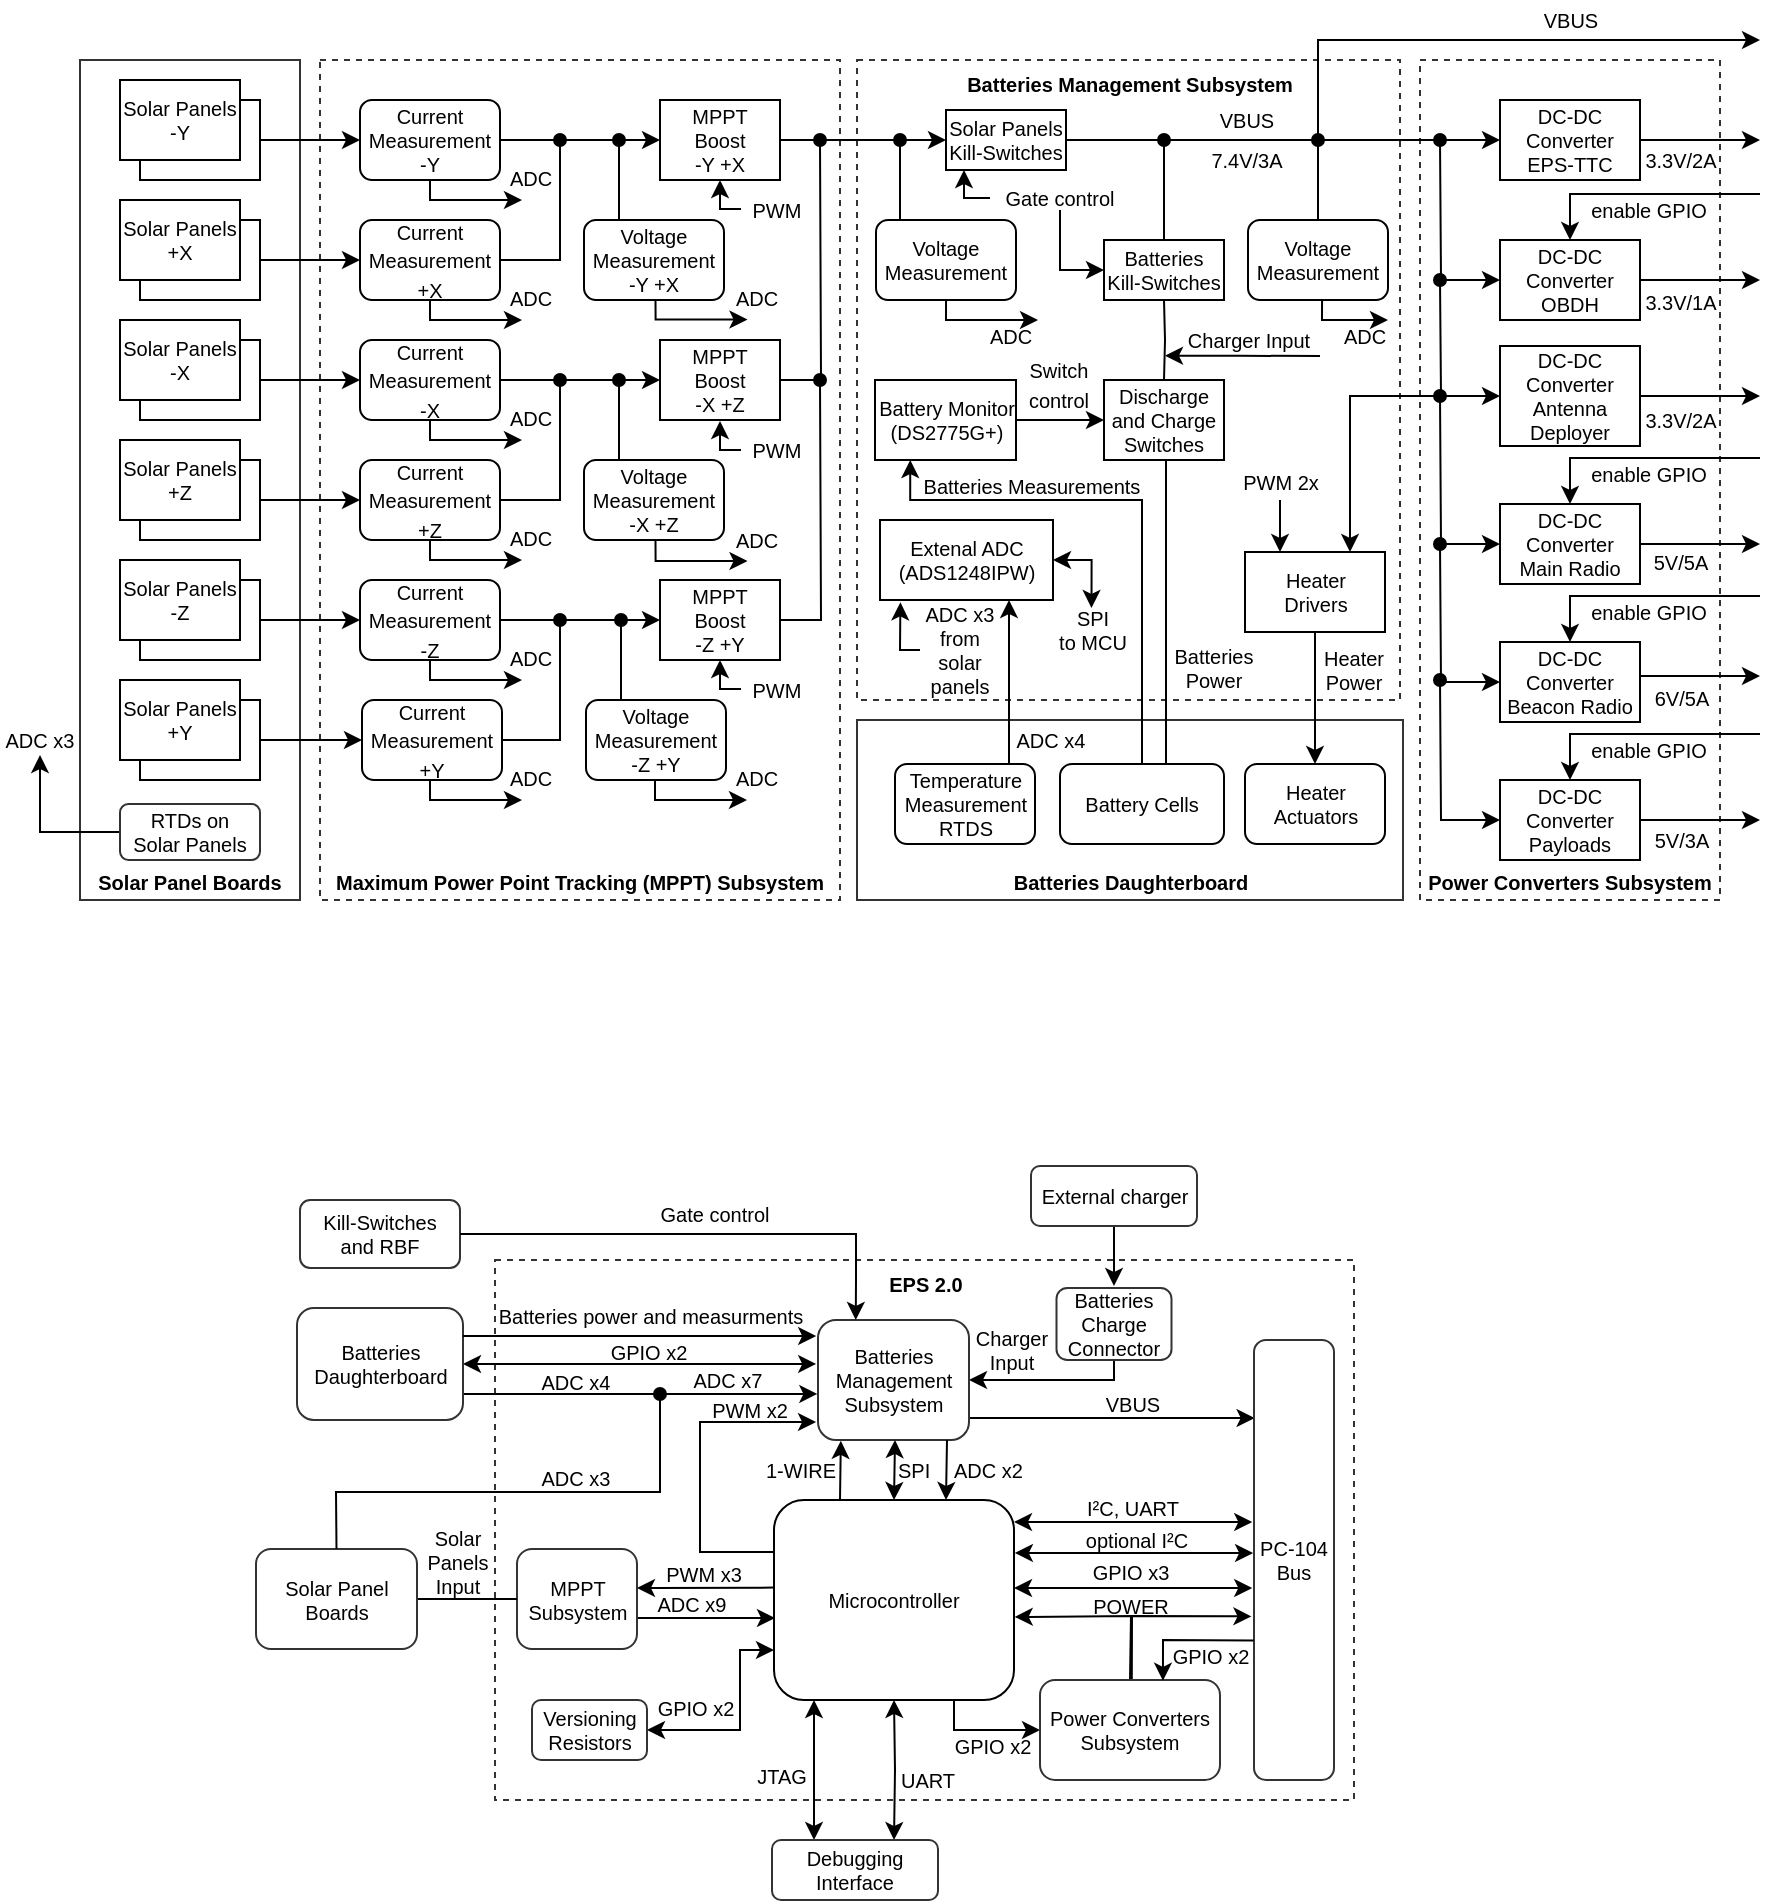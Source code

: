 <mxfile version="13.6.6" type="device"><diagram id="LF9n-NxEAbbtzAbvhTJf" name="Page-1"><mxGraphModel dx="1323" dy="257" grid="1" gridSize="10" guides="1" tooltips="1" connect="1" arrows="1" fold="1" page="1" pageScale="1" pageWidth="827" pageHeight="1169" math="0" shadow="0"><root><mxCell id="0"/><mxCell id="1" parent="0"/><mxCell id="zY3jTW4Gi7gBOke34yke-150" value="EPS 2.0" style="rounded=0;whiteSpace=wrap;html=1;dashed=1;strokeColor=#333333;strokeWidth=1;fillColor=none;fontSize=10;verticalAlign=top;horizontal=1;fontStyle=1" parent="1" vertex="1"><mxGeometry x="-232.5" y="700" width="429.5" height="270" as="geometry"/></mxCell><mxCell id="Lf1dVPXFDJRlGpDFjNUI-17" value="" style="endArrow=classic;html=1;entryX=-0.032;entryY=0.61;entryDx=0;entryDy=0;entryPerimeter=0;rounded=0;exitX=0.5;exitY=0;exitDx=0;exitDy=0;" parent="1" source="zY3jTW4Gi7gBOke34yke-120" edge="1"><mxGeometry width="50" height="50" relative="1" as="geometry"><mxPoint x="85" y="912" as="sourcePoint"/><mxPoint x="145.72" y="878.2" as="targetPoint"/><Array as="points"><mxPoint x="85.5" y="878"/></Array></mxGeometry></mxCell><mxCell id="bRzPR3l7Fz41yplBz2ds-22" value="" style="endArrow=classic;html=1;entryX=1.003;entryY=0.565;entryDx=0;entryDy=0;entryPerimeter=0;rounded=0;exitX=0.51;exitY=-0.004;exitDx=0;exitDy=0;exitPerimeter=0;" parent="1" source="zY3jTW4Gi7gBOke34yke-120" edge="1"><mxGeometry width="50" height="50" relative="1" as="geometry"><mxPoint x="85.5" y="912" as="sourcePoint"/><mxPoint x="27.36" y="878.5" as="targetPoint"/><Array as="points"><mxPoint x="86" y="878"/></Array></mxGeometry></mxCell><mxCell id="zY3jTW4Gi7gBOke34yke-56" value="Batteries Daughterboard" style="rounded=0;whiteSpace=wrap;html=1;fontSize=10;strokeWidth=1;fillColor=none;strokeColor=#333333;verticalAlign=bottom;fontStyle=1" parent="1" vertex="1"><mxGeometry x="-51.5" y="430" width="273" height="90" as="geometry"/></mxCell><mxCell id="zY3jTW4Gi7gBOke34yke-107" value="Maximum Power Point Tracking (MPPT) Subsystem" style="rounded=0;whiteSpace=wrap;html=1;dashed=1;strokeColor=#333333;strokeWidth=1;fillColor=none;fontSize=10;verticalAlign=bottom;fontStyle=1" parent="1" vertex="1"><mxGeometry x="-320" y="100" width="260" height="420" as="geometry"/></mxCell><mxCell id="zY3jTW4Gi7gBOke34yke-108" value="Solar Panel Boards" style="rounded=0;whiteSpace=wrap;html=1;strokeColor=#333333;strokeWidth=1;fillColor=none;fontSize=10;verticalAlign=bottom;fontStyle=1" parent="1" vertex="1"><mxGeometry x="-440" y="100" width="110" height="420" as="geometry"/></mxCell><mxCell id="zY3jTW4Gi7gBOke34yke-109" value="Power Converters Subsystem" style="rounded=0;whiteSpace=wrap;html=1;fontSize=10;dashed=1;strokeWidth=1;fillColor=none;strokeColor=#333333;verticalAlign=bottom;fontStyle=1" parent="1" vertex="1"><mxGeometry x="230" y="100" width="150" height="420" as="geometry"/></mxCell><mxCell id="zY3jTW4Gi7gBOke34yke-110" value="&lt;font&gt;Batteries Management Subsystem&lt;/font&gt;" style="rounded=0;whiteSpace=wrap;html=1;fontSize=10;dashed=1;strokeWidth=1;fillColor=none;strokeColor=#333333;verticalAlign=top;fontStyle=1;" parent="1" vertex="1"><mxGeometry x="-51.5" y="100" width="271.5" height="320" as="geometry"/></mxCell><mxCell id="zY3jTW4Gi7gBOke34yke-40" style="edgeStyle=orthogonalEdgeStyle;rounded=0;orthogonalLoop=1;jettySize=auto;html=1;exitX=1;exitY=0.5;exitDx=0;exitDy=0;entryX=0;entryY=0.5;entryDx=0;entryDy=0;fontSize=10;" parent="1" source="zY3jTW4Gi7gBOke34yke-3" target="zY3jTW4Gi7gBOke34yke-24" edge="1"><mxGeometry relative="1" as="geometry"/></mxCell><mxCell id="zY3jTW4Gi7gBOke34yke-3" value="Current&lt;br style=&quot;font-size: 10px&quot;&gt;Measurement&lt;br&gt;-Y" style="rounded=1;whiteSpace=wrap;html=1;fontStyle=0;fontSize=10;" parent="1" vertex="1"><mxGeometry x="-300" y="120" width="70" height="40" as="geometry"/></mxCell><mxCell id="zY3jTW4Gi7gBOke34yke-41" style="edgeStyle=orthogonalEdgeStyle;rounded=0;orthogonalLoop=1;jettySize=auto;html=1;exitX=1;exitY=0.5;exitDx=0;exitDy=0;fontSize=10;endArrow=oval;endFill=1;" parent="1" source="zY3jTW4Gi7gBOke34yke-7" edge="1"><mxGeometry relative="1" as="geometry"><mxPoint x="-200" y="140" as="targetPoint"/><Array as="points"><mxPoint x="-200" y="200"/></Array><mxPoint x="-210" y="200" as="sourcePoint"/></mxGeometry></mxCell><mxCell id="zY3jTW4Gi7gBOke34yke-7" value="&lt;span style=&quot;font-size: 10px&quot;&gt;Current&lt;/span&gt;&lt;br style=&quot;font-size: 10px&quot;&gt;&lt;span style=&quot;font-size: 10px&quot;&gt;Measurement&lt;/span&gt;&lt;br style=&quot;font-size: 10px&quot;&gt;&lt;span style=&quot;font-size: 10px&quot;&gt;+X&lt;br&gt;&lt;/span&gt;" style="rounded=1;whiteSpace=wrap;html=1;" parent="1" vertex="1"><mxGeometry x="-300" y="180" width="70" height="40" as="geometry"/></mxCell><mxCell id="zY3jTW4Gi7gBOke34yke-43" style="edgeStyle=orthogonalEdgeStyle;rounded=0;orthogonalLoop=1;jettySize=auto;html=1;exitX=1;exitY=0.5;exitDx=0;exitDy=0;entryX=0;entryY=0.5;entryDx=0;entryDy=0;fontSize=10;" parent="1" source="zY3jTW4Gi7gBOke34yke-8" target="zY3jTW4Gi7gBOke34yke-25" edge="1"><mxGeometry relative="1" as="geometry"/></mxCell><mxCell id="zY3jTW4Gi7gBOke34yke-8" value="&lt;span style=&quot;font-size: 10px&quot;&gt;Current&lt;/span&gt;&lt;br style=&quot;font-size: 10px&quot;&gt;&lt;span style=&quot;font-size: 10px&quot;&gt;Measurement&lt;/span&gt;&lt;br style=&quot;font-size: 10px&quot;&gt;&lt;span style=&quot;font-size: 10px&quot;&gt;-X&lt;/span&gt;" style="rounded=1;whiteSpace=wrap;html=1;" parent="1" vertex="1"><mxGeometry x="-300" y="240" width="70" height="40" as="geometry"/></mxCell><mxCell id="zY3jTW4Gi7gBOke34yke-46" style="edgeStyle=orthogonalEdgeStyle;rounded=0;orthogonalLoop=1;jettySize=auto;html=1;exitX=1;exitY=0.5;exitDx=0;exitDy=0;fontSize=10;endArrow=oval;endFill=1;" parent="1" source="zY3jTW4Gi7gBOke34yke-9" edge="1"><mxGeometry relative="1" as="geometry"><mxPoint x="-200" y="260" as="targetPoint"/><Array as="points"><mxPoint x="-200" y="320"/></Array><mxPoint x="-210" y="320" as="sourcePoint"/></mxGeometry></mxCell><mxCell id="zY3jTW4Gi7gBOke34yke-9" value="&lt;span style=&quot;font-size: 10px&quot;&gt;Current&lt;/span&gt;&lt;br style=&quot;font-size: 10px&quot;&gt;&lt;span style=&quot;font-size: 10px&quot;&gt;Measurement&lt;br&gt;&lt;/span&gt;&lt;span style=&quot;font-size: 10px&quot;&gt;+Z&lt;/span&gt;" style="rounded=1;whiteSpace=wrap;html=1;" parent="1" vertex="1"><mxGeometry x="-300" y="300" width="70" height="40" as="geometry"/></mxCell><mxCell id="zY3jTW4Gi7gBOke34yke-44" style="edgeStyle=orthogonalEdgeStyle;rounded=0;orthogonalLoop=1;jettySize=auto;html=1;exitX=1;exitY=0.5;exitDx=0;exitDy=0;entryX=0;entryY=0.5;entryDx=0;entryDy=0;fontSize=10;" parent="1" source="zY3jTW4Gi7gBOke34yke-10" target="zY3jTW4Gi7gBOke34yke-27" edge="1"><mxGeometry relative="1" as="geometry"/></mxCell><mxCell id="bRzPR3l7Fz41yplBz2ds-4" style="edgeStyle=orthogonalEdgeStyle;rounded=0;orthogonalLoop=1;jettySize=auto;html=1;exitX=0.5;exitY=1;exitDx=0;exitDy=0;" parent="1" source="zY3jTW4Gi7gBOke34yke-10" edge="1"><mxGeometry relative="1" as="geometry"><mxPoint x="-219" y="410" as="targetPoint"/><mxPoint x="-254" y="400" as="sourcePoint"/><Array as="points"><mxPoint x="-265" y="410"/></Array></mxGeometry></mxCell><mxCell id="zY3jTW4Gi7gBOke34yke-10" value="&lt;span style=&quot;font-size: 10px&quot;&gt;Current&lt;/span&gt;&lt;br style=&quot;font-size: 10px&quot;&gt;&lt;span style=&quot;font-size: 10px&quot;&gt;Measurement&lt;/span&gt;&lt;br style=&quot;font-size: 10px&quot;&gt;&lt;span style=&quot;font-size: 10px&quot;&gt;-Z&lt;/span&gt;" style="rounded=1;whiteSpace=wrap;html=1;" parent="1" vertex="1"><mxGeometry x="-300" y="360" width="70" height="40" as="geometry"/></mxCell><mxCell id="zY3jTW4Gi7gBOke34yke-45" style="edgeStyle=orthogonalEdgeStyle;rounded=0;orthogonalLoop=1;jettySize=auto;html=1;exitX=1;exitY=0.5;exitDx=0;exitDy=0;fontSize=10;endArrow=oval;endFill=1;" parent="1" edge="1"><mxGeometry relative="1" as="geometry"><mxPoint x="-200" y="380" as="targetPoint"/><Array as="points"><mxPoint x="-200" y="440"/></Array><mxPoint x="-230" y="440" as="sourcePoint"/></mxGeometry></mxCell><mxCell id="zY3jTW4Gi7gBOke34yke-11" value="&lt;span style=&quot;font-size: 10px&quot;&gt;Current&lt;/span&gt;&lt;br style=&quot;font-size: 10px&quot;&gt;&lt;span style=&quot;font-size: 10px&quot;&gt;Measurement&lt;/span&gt;&lt;br style=&quot;font-size: 10px&quot;&gt;&lt;span style=&quot;font-size: 10px&quot;&gt;+Y&lt;/span&gt;" style="rounded=1;whiteSpace=wrap;html=1;" parent="1" vertex="1"><mxGeometry x="-299" y="420" width="70" height="40" as="geometry"/></mxCell><mxCell id="zY3jTW4Gi7gBOke34yke-18" style="edgeStyle=orthogonalEdgeStyle;rounded=0;orthogonalLoop=1;jettySize=auto;html=1;exitX=1;exitY=0.5;exitDx=0;exitDy=0;entryX=0;entryY=0.5;entryDx=0;entryDy=0;" parent="1" source="zY3jTW4Gi7gBOke34yke-12" target="zY3jTW4Gi7gBOke34yke-3" edge="1"><mxGeometry relative="1" as="geometry"/></mxCell><mxCell id="zY3jTW4Gi7gBOke34yke-12" value="" style="rounded=0;whiteSpace=wrap;html=1;" parent="1" vertex="1"><mxGeometry x="-410" y="120" width="60" height="40" as="geometry"/></mxCell><mxCell id="zY3jTW4Gi7gBOke34yke-19" style="edgeStyle=orthogonalEdgeStyle;rounded=0;orthogonalLoop=1;jettySize=auto;html=1;exitX=1;exitY=0.5;exitDx=0;exitDy=0;entryX=0;entryY=0.5;entryDx=0;entryDy=0;" parent="1" source="zY3jTW4Gi7gBOke34yke-13" target="zY3jTW4Gi7gBOke34yke-7" edge="1"><mxGeometry relative="1" as="geometry"/></mxCell><mxCell id="zY3jTW4Gi7gBOke34yke-13" value="" style="rounded=0;whiteSpace=wrap;html=1;" parent="1" vertex="1"><mxGeometry x="-410" y="180" width="60" height="40" as="geometry"/></mxCell><mxCell id="zY3jTW4Gi7gBOke34yke-20" style="edgeStyle=orthogonalEdgeStyle;rounded=0;orthogonalLoop=1;jettySize=auto;html=1;exitX=1;exitY=0.5;exitDx=0;exitDy=0;entryX=0;entryY=0.5;entryDx=0;entryDy=0;" parent="1" source="zY3jTW4Gi7gBOke34yke-14" target="zY3jTW4Gi7gBOke34yke-8" edge="1"><mxGeometry relative="1" as="geometry"/></mxCell><mxCell id="zY3jTW4Gi7gBOke34yke-14" value="" style="rounded=0;whiteSpace=wrap;html=1;" parent="1" vertex="1"><mxGeometry x="-410" y="240" width="60" height="40" as="geometry"/></mxCell><mxCell id="zY3jTW4Gi7gBOke34yke-21" style="edgeStyle=orthogonalEdgeStyle;rounded=0;orthogonalLoop=1;jettySize=auto;html=1;exitX=1;exitY=0.5;exitDx=0;exitDy=0;entryX=0;entryY=0.5;entryDx=0;entryDy=0;" parent="1" source="zY3jTW4Gi7gBOke34yke-15" target="zY3jTW4Gi7gBOke34yke-9" edge="1"><mxGeometry relative="1" as="geometry"/></mxCell><mxCell id="zY3jTW4Gi7gBOke34yke-15" value="" style="rounded=0;whiteSpace=wrap;html=1;" parent="1" vertex="1"><mxGeometry x="-410" y="300" width="60" height="40" as="geometry"/></mxCell><mxCell id="zY3jTW4Gi7gBOke34yke-22" style="edgeStyle=orthogonalEdgeStyle;rounded=0;orthogonalLoop=1;jettySize=auto;html=1;exitX=1;exitY=0.5;exitDx=0;exitDy=0;entryX=0;entryY=0.5;entryDx=0;entryDy=0;" parent="1" source="zY3jTW4Gi7gBOke34yke-16" target="zY3jTW4Gi7gBOke34yke-10" edge="1"><mxGeometry relative="1" as="geometry"/></mxCell><mxCell id="zY3jTW4Gi7gBOke34yke-16" value="" style="rounded=0;whiteSpace=wrap;html=1;" parent="1" vertex="1"><mxGeometry x="-410" y="360" width="60" height="40" as="geometry"/></mxCell><mxCell id="zY3jTW4Gi7gBOke34yke-23" style="edgeStyle=orthogonalEdgeStyle;rounded=0;orthogonalLoop=1;jettySize=auto;html=1;exitX=1;exitY=0.5;exitDx=0;exitDy=0;entryX=0;entryY=0.5;entryDx=0;entryDy=0;" parent="1" source="zY3jTW4Gi7gBOke34yke-17" target="zY3jTW4Gi7gBOke34yke-11" edge="1"><mxGeometry relative="1" as="geometry"/></mxCell><mxCell id="zY3jTW4Gi7gBOke34yke-17" value="" style="rounded=0;whiteSpace=wrap;html=1;" parent="1" vertex="1"><mxGeometry x="-410" y="420" width="60" height="40" as="geometry"/></mxCell><mxCell id="zY3jTW4Gi7gBOke34yke-60" style="edgeStyle=orthogonalEdgeStyle;rounded=0;orthogonalLoop=1;jettySize=auto;html=1;exitX=1;exitY=0.5;exitDx=0;exitDy=0;entryX=0;entryY=0.5;entryDx=0;entryDy=0;endArrow=classic;endFill=1;fontSize=10;" parent="1" source="zY3jTW4Gi7gBOke34yke-24" target="zY3jTW4Gi7gBOke34yke-50" edge="1"><mxGeometry relative="1" as="geometry"/></mxCell><mxCell id="zY3jTW4Gi7gBOke34yke-24" value="MPPT&lt;br&gt;Boost&lt;br&gt;-Y +X" style="rounded=0;whiteSpace=wrap;html=1;fontSize=10;" parent="1" vertex="1"><mxGeometry x="-150" y="120" width="60" height="40" as="geometry"/></mxCell><mxCell id="zY3jTW4Gi7gBOke34yke-62" style="edgeStyle=orthogonalEdgeStyle;rounded=0;orthogonalLoop=1;jettySize=auto;html=1;exitX=1;exitY=0.5;exitDx=0;exitDy=0;endArrow=oval;endFill=1;fontSize=10;" parent="1" source="zY3jTW4Gi7gBOke34yke-25" edge="1"><mxGeometry relative="1" as="geometry"><mxPoint x="-70" y="140" as="targetPoint"/></mxGeometry></mxCell><mxCell id="zY3jTW4Gi7gBOke34yke-25" value="MPPT&lt;br&gt;Boost&lt;br&gt;-X +Z" style="rounded=0;whiteSpace=wrap;html=1;fontSize=10;" parent="1" vertex="1"><mxGeometry x="-150" y="240" width="60" height="40" as="geometry"/></mxCell><mxCell id="zY3jTW4Gi7gBOke34yke-63" style="edgeStyle=orthogonalEdgeStyle;rounded=0;orthogonalLoop=1;jettySize=auto;html=1;exitX=1;exitY=0.5;exitDx=0;exitDy=0;endArrow=oval;endFill=1;fontSize=10;" parent="1" source="zY3jTW4Gi7gBOke34yke-27" edge="1"><mxGeometry relative="1" as="geometry"><mxPoint x="-70" y="260" as="targetPoint"/></mxGeometry></mxCell><mxCell id="zY3jTW4Gi7gBOke34yke-27" value="MPPT&lt;br&gt;Boost&lt;br&gt;-Z +Y" style="rounded=0;whiteSpace=wrap;html=1;fontSize=10;" parent="1" vertex="1"><mxGeometry x="-150" y="360" width="60" height="40" as="geometry"/></mxCell><mxCell id="zY3jTW4Gi7gBOke34yke-49" style="edgeStyle=orthogonalEdgeStyle;rounded=0;orthogonalLoop=1;jettySize=auto;html=1;exitX=0.25;exitY=0;exitDx=0;exitDy=0;fontSize=10;endArrow=oval;endFill=1;" parent="1" source="zY3jTW4Gi7gBOke34yke-28" edge="1"><mxGeometry relative="1" as="geometry"><mxPoint x="-170.5" y="140" as="targetPoint"/></mxGeometry></mxCell><mxCell id="zY3jTW4Gi7gBOke34yke-28" value="Voltage&lt;br&gt;Measurement&lt;br&gt;-Y +X" style="rounded=1;whiteSpace=wrap;html=1;fontSize=10;" parent="1" vertex="1"><mxGeometry x="-188" y="180" width="70" height="40" as="geometry"/></mxCell><mxCell id="zY3jTW4Gi7gBOke34yke-47" style="edgeStyle=orthogonalEdgeStyle;rounded=0;orthogonalLoop=1;jettySize=auto;html=1;exitX=0.25;exitY=0;exitDx=0;exitDy=0;fontSize=10;endArrow=oval;endFill=1;" parent="1" source="zY3jTW4Gi7gBOke34yke-29" edge="1"><mxGeometry relative="1" as="geometry"><mxPoint x="-170.5" y="260" as="targetPoint"/></mxGeometry></mxCell><mxCell id="zY3jTW4Gi7gBOke34yke-29" value="&lt;span&gt;Voltage&lt;/span&gt;&lt;br&gt;Measurement&lt;br&gt;&lt;span&gt;-X +Z&lt;/span&gt;" style="rounded=1;whiteSpace=wrap;html=1;fontSize=10;" parent="1" vertex="1"><mxGeometry x="-188" y="300" width="70" height="40" as="geometry"/></mxCell><mxCell id="zY3jTW4Gi7gBOke34yke-48" style="edgeStyle=orthogonalEdgeStyle;rounded=0;orthogonalLoop=1;jettySize=auto;html=1;exitX=0.25;exitY=0;exitDx=0;exitDy=0;fontSize=10;endArrow=oval;endFill=1;" parent="1" source="zY3jTW4Gi7gBOke34yke-30" edge="1"><mxGeometry relative="1" as="geometry"><mxPoint x="-169.5" y="380" as="targetPoint"/></mxGeometry></mxCell><mxCell id="zY3jTW4Gi7gBOke34yke-30" value="&lt;span&gt;Voltage&lt;/span&gt;&lt;br&gt;Measurement&lt;br&gt;&lt;span&gt;-Z +Y&lt;/span&gt;" style="rounded=1;whiteSpace=wrap;html=1;fontSize=10;" parent="1" vertex="1"><mxGeometry x="-187" y="420" width="70" height="40" as="geometry"/></mxCell><mxCell id="zY3jTW4Gi7gBOke34yke-75" style="edgeStyle=orthogonalEdgeStyle;rounded=0;orthogonalLoop=1;jettySize=auto;html=1;exitX=1;exitY=0.5;exitDx=0;exitDy=0;entryX=0;entryY=0.5;entryDx=0;entryDy=0;endArrow=classic;endFill=1;fontSize=10;" parent="1" source="zY3jTW4Gi7gBOke34yke-50" target="zY3jTW4Gi7gBOke34yke-74" edge="1"><mxGeometry relative="1" as="geometry"/></mxCell><mxCell id="bRzPR3l7Fz41yplBz2ds-54" style="edgeStyle=orthogonalEdgeStyle;rounded=0;orthogonalLoop=1;jettySize=auto;html=1;exitX=0.5;exitY=1;exitDx=0;exitDy=0;startArrow=classic;startFill=1;endArrow=none;endFill=0;strokeColor=#000000;fontColor=#000000;entryX=0;entryY=0.5;entryDx=0;entryDy=0;" parent="1" target="bRzPR3l7Fz41yplBz2ds-58" edge="1"><mxGeometry relative="1" as="geometry"><mxPoint x="2" y="155" as="sourcePoint"/><mxPoint x="17" y="170.875" as="targetPoint"/><Array as="points"><mxPoint x="2" y="169"/></Array></mxGeometry></mxCell><mxCell id="zY3jTW4Gi7gBOke34yke-50" value="Solar Panels&lt;br&gt;Kill-Switches" style="rounded=0;whiteSpace=wrap;html=1;fontSize=10;" parent="1" vertex="1"><mxGeometry x="-7" y="125" width="60" height="30" as="geometry"/></mxCell><mxCell id="zY3jTW4Gi7gBOke34yke-92" style="edgeStyle=orthogonalEdgeStyle;rounded=0;orthogonalLoop=1;jettySize=auto;html=1;exitX=0.25;exitY=0;exitDx=0;exitDy=0;endArrow=oval;endFill=1;fontSize=10;" parent="1" source="zY3jTW4Gi7gBOke34yke-51" edge="1"><mxGeometry relative="1" as="geometry"><mxPoint x="-30" y="140" as="targetPoint"/><Array as="points"><mxPoint x="-30" y="190"/><mxPoint x="-30" y="140"/></Array></mxGeometry></mxCell><mxCell id="zY3jTW4Gi7gBOke34yke-51" value="Voltage&lt;br&gt;Measurement" style="rounded=1;whiteSpace=wrap;html=1;fontSize=10;" parent="1" vertex="1"><mxGeometry x="-42" y="180" width="70" height="40" as="geometry"/></mxCell><mxCell id="zY3jTW4Gi7gBOke34yke-76" style="edgeStyle=orthogonalEdgeStyle;rounded=0;orthogonalLoop=1;jettySize=auto;html=1;exitX=0.5;exitY=0;exitDx=0;exitDy=0;endArrow=oval;endFill=1;fontSize=10;" parent="1" source="zY3jTW4Gi7gBOke34yke-52" edge="1"><mxGeometry relative="1" as="geometry"><mxPoint x="102" y="140" as="targetPoint"/></mxGeometry></mxCell><mxCell id="zY3jTW4Gi7gBOke34yke-52" value="Batteries&lt;br&gt;Kill-Switches" style="rounded=0;whiteSpace=wrap;html=1;fontSize=10;" parent="1" vertex="1"><mxGeometry x="72" y="190" width="60" height="30" as="geometry"/></mxCell><mxCell id="zY3jTW4Gi7gBOke34yke-91" style="edgeStyle=orthogonalEdgeStyle;rounded=0;orthogonalLoop=1;jettySize=auto;html=1;exitX=0.5;exitY=0;exitDx=0;exitDy=0;endArrow=oval;endFill=1;fontSize=10;" parent="1" source="zY3jTW4Gi7gBOke34yke-53" edge="1"><mxGeometry relative="1" as="geometry"><mxPoint x="179" y="140" as="targetPoint"/></mxGeometry></mxCell><mxCell id="zY3jTW4Gi7gBOke34yke-53" value="Voltage&lt;br&gt;Measurement" style="rounded=1;whiteSpace=wrap;html=1;fontSize=10;" parent="1" vertex="1"><mxGeometry x="144" y="180" width="70" height="40" as="geometry"/></mxCell><mxCell id="zY3jTW4Gi7gBOke34yke-72" style="edgeStyle=orthogonalEdgeStyle;rounded=0;orthogonalLoop=1;jettySize=auto;html=1;exitX=0.5;exitY=0;exitDx=0;exitDy=0;entryX=0.5;entryY=1;entryDx=0;entryDy=0;endArrow=none;endFill=0;fontSize=10;" parent="1" target="zY3jTW4Gi7gBOke34yke-52" edge="1"><mxGeometry relative="1" as="geometry"><mxPoint x="102" y="260" as="sourcePoint"/></mxGeometry></mxCell><mxCell id="zY3jTW4Gi7gBOke34yke-54" value="Discharge and Charge Switches" style="rounded=0;whiteSpace=wrap;html=1;fontSize=10;" parent="1" vertex="1"><mxGeometry x="72" y="260" width="60" height="40" as="geometry"/></mxCell><mxCell id="zY3jTW4Gi7gBOke34yke-67" style="edgeStyle=orthogonalEdgeStyle;rounded=0;orthogonalLoop=1;jettySize=auto;html=1;exitX=1;exitY=0.5;exitDx=0;exitDy=0;entryX=0;entryY=0.5;entryDx=0;entryDy=0;endArrow=classic;endFill=1;fontSize=10;" parent="1" source="zY3jTW4Gi7gBOke34yke-55" target="zY3jTW4Gi7gBOke34yke-54" edge="1"><mxGeometry relative="1" as="geometry"/></mxCell><mxCell id="zY3jTW4Gi7gBOke34yke-71" style="edgeStyle=orthogonalEdgeStyle;rounded=0;orthogonalLoop=1;jettySize=auto;html=1;exitX=0.25;exitY=1;exitDx=0;exitDy=0;endArrow=none;endFill=0;fontSize=10;entryX=0.5;entryY=0;entryDx=0;entryDy=0;startArrow=classic;startFill=1;" parent="1" source="zY3jTW4Gi7gBOke34yke-55" target="zY3jTW4Gi7gBOke34yke-64" edge="1"><mxGeometry relative="1" as="geometry"><mxPoint x="74.5" y="452" as="targetPoint"/><Array as="points"><mxPoint x="-25" y="320"/><mxPoint x="91" y="320"/></Array><mxPoint x="1.75" y="300" as="sourcePoint"/></mxGeometry></mxCell><mxCell id="zY3jTW4Gi7gBOke34yke-55" value="Battery Monitor&lt;br&gt;(DS2775G+)" style="rounded=0;whiteSpace=wrap;html=1;fontSize=10;" parent="1" vertex="1"><mxGeometry x="-42.5" y="260" width="70.5" height="40" as="geometry"/></mxCell><mxCell id="bRzPR3l7Fz41yplBz2ds-53" style="edgeStyle=orthogonalEdgeStyle;rounded=0;orthogonalLoop=1;jettySize=auto;html=1;exitX=1;exitY=0.5;exitDx=0;exitDy=0;startArrow=classic;startFill=1;endArrow=classic;endFill=1;strokeColor=#000000;fontColor=#000000;entryX=0.5;entryY=0;entryDx=0;entryDy=0;" parent="1" source="zY3jTW4Gi7gBOke34yke-57" target="bRzPR3l7Fz41yplBz2ds-60" edge="1"><mxGeometry relative="1" as="geometry"><mxPoint x="89" y="350" as="targetPoint"/><mxPoint x="49.5" y="350" as="sourcePoint"/></mxGeometry></mxCell><mxCell id="zY3jTW4Gi7gBOke34yke-57" value="Extenal ADC (ADS1248IPW)" style="rounded=0;whiteSpace=wrap;html=1;fontSize=10;" parent="1" vertex="1"><mxGeometry x="-40" y="330" width="86.5" height="40" as="geometry"/></mxCell><mxCell id="zY3jTW4Gi7gBOke34yke-69" style="edgeStyle=orthogonalEdgeStyle;rounded=0;orthogonalLoop=1;jettySize=auto;html=1;exitX=0.5;exitY=0;exitDx=0;exitDy=0;entryX=0.5;entryY=1;entryDx=0;entryDy=0;endArrow=classic;endFill=1;fontSize=10;" parent="1" edge="1"><mxGeometry relative="1" as="geometry"><mxPoint x="24.5" y="452" as="sourcePoint"/><mxPoint x="24.5" y="370" as="targetPoint"/></mxGeometry></mxCell><mxCell id="zY3jTW4Gi7gBOke34yke-59" value="&lt;span&gt;Temperature&lt;/span&gt;&lt;br&gt;Measurement&lt;br&gt;&lt;span&gt;RTDS&lt;/span&gt;" style="rounded=1;whiteSpace=wrap;html=1;fontSize=10;" parent="1" vertex="1"><mxGeometry x="-32.5" y="452" width="70" height="40" as="geometry"/></mxCell><mxCell id="zY3jTW4Gi7gBOke34yke-68" style="edgeStyle=orthogonalEdgeStyle;rounded=0;orthogonalLoop=1;jettySize=auto;html=1;exitX=0.5;exitY=0;exitDx=0;exitDy=0;entryX=0.5;entryY=1;entryDx=0;entryDy=0;endArrow=none;endFill=0;fontSize=10;" parent="1" edge="1"><mxGeometry relative="1" as="geometry"><mxPoint x="103" y="452" as="sourcePoint"/><mxPoint x="103" y="300" as="targetPoint"/></mxGeometry></mxCell><mxCell id="zY3jTW4Gi7gBOke34yke-64" value="Battery Cells" style="rounded=1;whiteSpace=wrap;html=1;fontSize=10;" parent="1" vertex="1"><mxGeometry x="50" y="452" width="82" height="40" as="geometry"/></mxCell><mxCell id="zY3jTW4Gi7gBOke34yke-65" value="Heater&lt;br&gt;Actuators" style="rounded=1;whiteSpace=wrap;html=1;fontSize=10;" parent="1" vertex="1"><mxGeometry x="142.5" y="452" width="70" height="40" as="geometry"/></mxCell><mxCell id="zY3jTW4Gi7gBOke34yke-70" style="edgeStyle=orthogonalEdgeStyle;rounded=0;orthogonalLoop=1;jettySize=auto;html=1;exitX=0.5;exitY=1;exitDx=0;exitDy=0;entryX=0.5;entryY=0;entryDx=0;entryDy=0;endArrow=classic;endFill=1;fontSize=10;" parent="1" source="zY3jTW4Gi7gBOke34yke-66" target="zY3jTW4Gi7gBOke34yke-65" edge="1"><mxGeometry relative="1" as="geometry"/></mxCell><mxCell id="zY3jTW4Gi7gBOke34yke-93" style="edgeStyle=orthogonalEdgeStyle;rounded=0;orthogonalLoop=1;jettySize=auto;html=1;endArrow=none;endFill=0;fontSize=10;startArrow=classic;startFill=1;" parent="1" source="zY3jTW4Gi7gBOke34yke-66" edge="1"><mxGeometry relative="1" as="geometry"><mxPoint x="241" y="268" as="targetPoint"/><Array as="points"><mxPoint x="195" y="268"/></Array><mxPoint x="195" y="344" as="sourcePoint"/></mxGeometry></mxCell><mxCell id="zY3jTW4Gi7gBOke34yke-66" value="Heater&lt;br&gt;Drivers" style="rounded=0;whiteSpace=wrap;html=1;fontSize=10;" parent="1" vertex="1"><mxGeometry x="142.5" y="346" width="70" height="40" as="geometry"/></mxCell><mxCell id="zY3jTW4Gi7gBOke34yke-96" style="edgeStyle=orthogonalEdgeStyle;rounded=0;orthogonalLoop=1;jettySize=auto;html=1;exitX=1;exitY=0.5;exitDx=0;exitDy=0;endArrow=classic;endFill=1;fontSize=10;" parent="1" source="zY3jTW4Gi7gBOke34yke-74" edge="1"><mxGeometry relative="1" as="geometry"><mxPoint x="400" y="140" as="targetPoint"/></mxGeometry></mxCell><mxCell id="zY3jTW4Gi7gBOke34yke-74" value="DC-DC&lt;br&gt;Converter&lt;br&gt;EPS-TTC" style="rounded=0;whiteSpace=wrap;html=1;fontSize=10;" parent="1" vertex="1"><mxGeometry x="270" y="120" width="70" height="40" as="geometry"/></mxCell><mxCell id="zY3jTW4Gi7gBOke34yke-83" style="edgeStyle=orthogonalEdgeStyle;rounded=0;orthogonalLoop=1;jettySize=auto;html=1;exitX=0;exitY=0.5;exitDx=0;exitDy=0;endArrow=oval;endFill=1;fontSize=10;startArrow=classic;startFill=1;" parent="1" source="zY3jTW4Gi7gBOke34yke-78" edge="1"><mxGeometry relative="1" as="geometry"><mxPoint x="240" y="140" as="targetPoint"/></mxGeometry></mxCell><mxCell id="zY3jTW4Gi7gBOke34yke-102" style="edgeStyle=orthogonalEdgeStyle;rounded=0;orthogonalLoop=1;jettySize=auto;html=1;exitX=1;exitY=0.5;exitDx=0;exitDy=0;endArrow=classic;endFill=1;fontSize=10;" parent="1" source="zY3jTW4Gi7gBOke34yke-78" edge="1"><mxGeometry relative="1" as="geometry"><mxPoint x="400" y="210" as="targetPoint"/></mxGeometry></mxCell><mxCell id="zY3jTW4Gi7gBOke34yke-78" value="DC-DC&lt;br&gt;Converter&lt;br&gt;OBDH" style="rounded=0;whiteSpace=wrap;html=1;fontSize=10;" parent="1" vertex="1"><mxGeometry x="270" y="190" width="70" height="40" as="geometry"/></mxCell><mxCell id="zY3jTW4Gi7gBOke34yke-84" style="edgeStyle=orthogonalEdgeStyle;rounded=0;orthogonalLoop=1;jettySize=auto;html=1;exitX=0;exitY=0.5;exitDx=0;exitDy=0;endArrow=oval;endFill=1;fontSize=10;startArrow=classic;startFill=1;" parent="1" source="zY3jTW4Gi7gBOke34yke-79" edge="1"><mxGeometry relative="1" as="geometry"><mxPoint x="240" y="210" as="targetPoint"/></mxGeometry></mxCell><mxCell id="zY3jTW4Gi7gBOke34yke-103" style="edgeStyle=orthogonalEdgeStyle;rounded=0;orthogonalLoop=1;jettySize=auto;html=1;exitX=1;exitY=0.5;exitDx=0;exitDy=0;endArrow=classic;endFill=1;fontSize=10;" parent="1" source="zY3jTW4Gi7gBOke34yke-79" edge="1"><mxGeometry relative="1" as="geometry"><mxPoint x="400" y="268" as="targetPoint"/></mxGeometry></mxCell><mxCell id="zY3jTW4Gi7gBOke34yke-79" value="DC-DC&lt;br&gt;Converter&lt;br&gt;Antenna Deployer" style="rounded=0;whiteSpace=wrap;html=1;fontSize=10;" parent="1" vertex="1"><mxGeometry x="270" y="243" width="70" height="50" as="geometry"/></mxCell><mxCell id="zY3jTW4Gi7gBOke34yke-88" style="edgeStyle=orthogonalEdgeStyle;rounded=0;orthogonalLoop=1;jettySize=auto;html=1;exitX=0;exitY=0.5;exitDx=0;exitDy=0;endArrow=oval;endFill=1;fontSize=10;startArrow=classic;startFill=1;" parent="1" source="zY3jTW4Gi7gBOke34yke-80" edge="1"><mxGeometry relative="1" as="geometry"><mxPoint x="240" y="268" as="targetPoint"/><mxPoint x="270" y="340" as="sourcePoint"/></mxGeometry></mxCell><mxCell id="zY3jTW4Gi7gBOke34yke-104" style="edgeStyle=orthogonalEdgeStyle;rounded=0;orthogonalLoop=1;jettySize=auto;html=1;exitX=1;exitY=0.5;exitDx=0;exitDy=0;endArrow=classic;endFill=1;fontSize=10;" parent="1" source="zY3jTW4Gi7gBOke34yke-80" edge="1"><mxGeometry relative="1" as="geometry"><mxPoint x="400" y="342" as="targetPoint"/></mxGeometry></mxCell><mxCell id="zY3jTW4Gi7gBOke34yke-80" value="DC-DC&lt;br&gt;Converter&lt;br&gt;Main Radio" style="rounded=0;whiteSpace=wrap;html=1;fontSize=10;" parent="1" vertex="1"><mxGeometry x="270" y="322" width="70" height="40" as="geometry"/></mxCell><mxCell id="zY3jTW4Gi7gBOke34yke-86" style="edgeStyle=orthogonalEdgeStyle;rounded=0;orthogonalLoop=1;jettySize=auto;html=1;exitX=0;exitY=0.5;exitDx=0;exitDy=0;endArrow=oval;endFill=1;fontSize=10;startArrow=classic;startFill=1;" parent="1" source="zY3jTW4Gi7gBOke34yke-81" edge="1"><mxGeometry relative="1" as="geometry"><mxPoint x="240" y="342" as="targetPoint"/><mxPoint x="270" y="413" as="sourcePoint"/></mxGeometry></mxCell><mxCell id="zY3jTW4Gi7gBOke34yke-81" value="DC-DC&lt;br&gt;Converter&lt;br&gt;Beacon Radio" style="rounded=0;whiteSpace=wrap;html=1;fontSize=10;" parent="1" vertex="1"><mxGeometry x="270" y="391" width="70" height="40" as="geometry"/></mxCell><mxCell id="zY3jTW4Gi7gBOke34yke-87" style="edgeStyle=orthogonalEdgeStyle;rounded=0;orthogonalLoop=1;jettySize=auto;html=1;exitX=0;exitY=0.5;exitDx=0;exitDy=0;endArrow=oval;endFill=1;fontSize=10;startArrow=classic;startFill=1;" parent="1" source="zY3jTW4Gi7gBOke34yke-82" edge="1"><mxGeometry relative="1" as="geometry"><mxPoint x="240" y="410" as="targetPoint"/><mxPoint x="270" y="487" as="sourcePoint"/></mxGeometry></mxCell><mxCell id="bRzPR3l7Fz41yplBz2ds-31" style="edgeStyle=orthogonalEdgeStyle;rounded=0;orthogonalLoop=1;jettySize=auto;html=1;exitX=1;exitY=0.5;exitDx=0;exitDy=0;startArrow=none;startFill=0;endArrow=classic;endFill=1;strokeColor=#000000;fontColor=#000000;" parent="1" source="zY3jTW4Gi7gBOke34yke-82" edge="1"><mxGeometry relative="1" as="geometry"><mxPoint x="400" y="480.019" as="targetPoint"/></mxGeometry></mxCell><mxCell id="zY3jTW4Gi7gBOke34yke-82" value="DC-DC&lt;br&gt;Converter&lt;br&gt;Payloads" style="rounded=0;whiteSpace=wrap;html=1;fontSize=10;" parent="1" vertex="1"><mxGeometry x="270" y="460" width="70" height="40" as="geometry"/></mxCell><mxCell id="zY3jTW4Gi7gBOke34yke-111" value="Solar Panels&lt;br&gt;+Y" style="rounded=0;whiteSpace=wrap;html=1;fontSize=10;" parent="1" vertex="1"><mxGeometry x="-420" y="410" width="60" height="40" as="geometry"/></mxCell><mxCell id="zY3jTW4Gi7gBOke34yke-112" value="Solar Panels&lt;br&gt;-Z" style="rounded=0;whiteSpace=wrap;html=1;fontSize=10;" parent="1" vertex="1"><mxGeometry x="-420" y="350" width="60" height="40" as="geometry"/></mxCell><mxCell id="zY3jTW4Gi7gBOke34yke-113" value="&lt;span&gt;Solar Panels&lt;/span&gt;&lt;br&gt;&lt;span&gt;+Z&lt;/span&gt;" style="rounded=0;whiteSpace=wrap;html=1;fontSize=10;" parent="1" vertex="1"><mxGeometry x="-420" y="290" width="60" height="40" as="geometry"/></mxCell><mxCell id="zY3jTW4Gi7gBOke34yke-114" value="&lt;span&gt;Solar Panels&lt;/span&gt;&lt;br&gt;&lt;span&gt;-X&lt;/span&gt;" style="rounded=0;whiteSpace=wrap;html=1;fontSize=10;" parent="1" vertex="1"><mxGeometry x="-420" y="230" width="60" height="40" as="geometry"/></mxCell><mxCell id="zY3jTW4Gi7gBOke34yke-115" value="&lt;span&gt;Solar Panels&lt;/span&gt;&lt;br&gt;+X" style="rounded=0;whiteSpace=wrap;html=1;fontSize=10;" parent="1" vertex="1"><mxGeometry x="-420" y="170" width="60" height="40" as="geometry"/></mxCell><mxCell id="zY3jTW4Gi7gBOke34yke-116" value="Solar Panels&lt;br&gt;-Y" style="rounded=0;whiteSpace=wrap;html=1;fontSize=10;" parent="1" vertex="1"><mxGeometry x="-420" y="110" width="60" height="40" as="geometry"/></mxCell><mxCell id="zY3jTW4Gi7gBOke34yke-148" style="edgeStyle=orthogonalEdgeStyle;rounded=0;orthogonalLoop=1;jettySize=auto;html=1;exitX=1;exitY=0.5;exitDx=0;exitDy=0;startArrow=classic;startFill=1;endArrow=classic;endFill=1;fontSize=10;entryX=-0.022;entryY=0.591;entryDx=0;entryDy=0;entryPerimeter=0;" parent="1" edge="1"><mxGeometry relative="1" as="geometry"><mxPoint x="146.12" y="864.02" as="targetPoint"/><mxPoint x="27" y="864" as="sourcePoint"/></mxGeometry></mxCell><mxCell id="zY3jTW4Gi7gBOke34yke-186" style="edgeStyle=orthogonalEdgeStyle;rounded=0;orthogonalLoop=1;jettySize=auto;html=1;exitX=0.75;exitY=1;exitDx=0;exitDy=0;entryX=0;entryY=0.5;entryDx=0;entryDy=0;startArrow=none;startFill=0;endArrow=classic;endFill=1;fontSize=10;" parent="1" source="zY3jTW4Gi7gBOke34yke-118" target="zY3jTW4Gi7gBOke34yke-120" edge="1"><mxGeometry relative="1" as="geometry"><Array as="points"><mxPoint x="-3" y="935"/></Array></mxGeometry></mxCell><mxCell id="bRzPR3l7Fz41yplBz2ds-75" style="edgeStyle=orthogonalEdgeStyle;rounded=0;orthogonalLoop=1;jettySize=auto;html=1;exitX=0;exitY=0.75;exitDx=0;exitDy=0;entryX=1;entryY=0.5;entryDx=0;entryDy=0;startArrow=classic;startFill=1;endArrow=classic;endFill=1;strokeColor=#000000;fontColor=#000000;" parent="1" source="zY3jTW4Gi7gBOke34yke-118" target="bRzPR3l7Fz41yplBz2ds-74" edge="1"><mxGeometry relative="1" as="geometry"><Array as="points"><mxPoint x="-110" y="895"/><mxPoint x="-110" y="935"/></Array></mxGeometry></mxCell><mxCell id="bRzPR3l7Fz41yplBz2ds-88" style="edgeStyle=orthogonalEdgeStyle;rounded=0;orthogonalLoop=1;jettySize=auto;html=1;exitX=0;exitY=0.25;exitDx=0;exitDy=0;entryX=-0.013;entryY=0.834;entryDx=0;entryDy=0;entryPerimeter=0;startArrow=none;startFill=0;endArrow=classic;endFill=1;strokeColor=#000000;fontSize=10;fontColor=#000000;" parent="1" edge="1"><mxGeometry relative="1" as="geometry"><mxPoint x="-93" y="846" as="sourcePoint"/><mxPoint x="-71.981" y="781.04" as="targetPoint"/><Array as="points"><mxPoint x="-130" y="846"/><mxPoint x="-130" y="781"/></Array></mxGeometry></mxCell><mxCell id="zY3jTW4Gi7gBOke34yke-118" value="Microcontroller" style="rounded=1;whiteSpace=wrap;html=1;strokeWidth=1;fillColor=none;fontSize=10;glass=0;shadow=0;sketch=0;" parent="1" vertex="1"><mxGeometry x="-93" y="820" width="120" height="100" as="geometry"/></mxCell><mxCell id="zY3jTW4Gi7gBOke34yke-166" style="edgeStyle=orthogonalEdgeStyle;rounded=0;orthogonalLoop=1;jettySize=auto;html=1;startArrow=none;startFill=0;endArrow=classic;endFill=1;fontSize=10;exitX=1;exitY=0.75;exitDx=0;exitDy=0;" parent="1" source="zY3jTW4Gi7gBOke34yke-119" edge="1"><mxGeometry relative="1" as="geometry"><mxPoint x="-92.5" y="879" as="targetPoint"/><Array as="points"><mxPoint x="-92.5" y="879"/></Array><mxPoint x="-256.5" y="887" as="sourcePoint"/></mxGeometry></mxCell><mxCell id="zY3jTW4Gi7gBOke34yke-119" value="MPPT Subsystem" style="rounded=1;whiteSpace=wrap;html=1;strokeColor=#333333;strokeWidth=1;fillColor=none;fontSize=10;" parent="1" vertex="1"><mxGeometry x="-221.5" y="844.5" width="60" height="50" as="geometry"/></mxCell><mxCell id="zY3jTW4Gi7gBOke34yke-120" value="Power Converters Subsystem" style="rounded=1;whiteSpace=wrap;html=1;strokeColor=#333333;strokeWidth=1;fontSize=10;fillColor=none;" parent="1" vertex="1"><mxGeometry x="40" y="910" width="90" height="50" as="geometry"/></mxCell><mxCell id="Lf1dVPXFDJRlGpDFjNUI-20" style="edgeStyle=orthogonalEdgeStyle;rounded=0;orthogonalLoop=1;jettySize=auto;html=1;exitX=1;exitY=0.5;exitDx=0;exitDy=0;startArrow=none;startFill=0;endArrow=classic;endFill=1;fontColor=#FF0000;entryX=0.008;entryY=0.091;entryDx=0;entryDy=0;entryPerimeter=0;" parent="1" edge="1"><mxGeometry relative="1" as="geometry"><Array as="points"/><mxPoint x="4.5" y="779" as="sourcePoint"/><mxPoint x="147.32" y="779.02" as="targetPoint"/></mxGeometry></mxCell><mxCell id="bRzPR3l7Fz41yplBz2ds-69" style="edgeStyle=orthogonalEdgeStyle;rounded=0;orthogonalLoop=1;jettySize=auto;html=1;startArrow=classic;startFill=1;endArrow=none;endFill=0;strokeColor=#000000;fontColor=#000000;" parent="1" edge="1"><mxGeometry relative="1" as="geometry"><mxPoint x="77" y="683" as="targetPoint"/><mxPoint x="77" y="713" as="sourcePoint"/></mxGeometry></mxCell><mxCell id="bRzPR3l7Fz41yplBz2ds-73" style="edgeStyle=orthogonalEdgeStyle;rounded=0;orthogonalLoop=1;jettySize=auto;html=1;exitX=1;exitY=0.5;exitDx=0;exitDy=0;entryX=0.5;entryY=1;entryDx=0;entryDy=0;startArrow=classic;startFill=1;endArrow=none;endFill=0;strokeColor=#000000;fontColor=#000000;" parent="1" source="zY3jTW4Gi7gBOke34yke-122" target="bRzPR3l7Fz41yplBz2ds-71" edge="1"><mxGeometry relative="1" as="geometry"><Array as="points"><mxPoint x="77" y="760"/></Array></mxGeometry></mxCell><mxCell id="zY3jTW4Gi7gBOke34yke-122" value="Batteries Management&lt;br&gt;Subsystem" style="rounded=1;whiteSpace=wrap;html=1;strokeColor=#333333;strokeWidth=1;fillColor=none;fontSize=10;" parent="1" vertex="1"><mxGeometry x="-71" y="730" width="75.5" height="60" as="geometry"/></mxCell><mxCell id="zY3jTW4Gi7gBOke34yke-160" style="edgeStyle=orthogonalEdgeStyle;rounded=0;orthogonalLoop=1;jettySize=auto;html=1;exitX=0.5;exitY=0;exitDx=0;exitDy=0;entryX=0.5;entryY=1;entryDx=0;entryDy=0;startArrow=classic;startFill=1;endArrow=classic;endFill=1;fontSize=10;" parent="1" target="zY3jTW4Gi7gBOke34yke-118" edge="1"><mxGeometry relative="1" as="geometry"><mxPoint x="-33" y="990" as="sourcePoint"/></mxGeometry></mxCell><mxCell id="Lf1dVPXFDJRlGpDFjNUI-2" style="edgeStyle=orthogonalEdgeStyle;rounded=0;orthogonalLoop=1;jettySize=auto;html=1;exitX=1;exitY=0.5;exitDx=0;exitDy=0;entryX=0;entryY=0.5;entryDx=0;entryDy=0;endArrow=none;endFill=0;" parent="1" source="zY3jTW4Gi7gBOke34yke-126" target="zY3jTW4Gi7gBOke34yke-119" edge="1"><mxGeometry relative="1" as="geometry"/></mxCell><mxCell id="zY3jTW4Gi7gBOke34yke-126" value="Solar Panel Boards" style="rounded=1;whiteSpace=wrap;html=1;strokeColor=#333333;strokeWidth=1;fillColor=none;fontSize=10;" parent="1" vertex="1"><mxGeometry x="-352" y="844.5" width="80.5" height="50" as="geometry"/></mxCell><mxCell id="zY3jTW4Gi7gBOke34yke-127" value="PC-104&lt;br&gt;Bus" style="rounded=1;whiteSpace=wrap;html=1;strokeColor=#333333;strokeWidth=1;fillColor=none;fontSize=10;" parent="1" vertex="1"><mxGeometry x="147" y="740" width="40" height="220" as="geometry"/></mxCell><mxCell id="zY3jTW4Gi7gBOke34yke-138" value="Kill-Switches &lt;br&gt;and RBF" style="rounded=1;whiteSpace=wrap;html=1;strokeColor=#333333;strokeWidth=1;fillColor=none;fontSize=10;" parent="1" vertex="1"><mxGeometry x="-330" y="670" width="80" height="34" as="geometry"/></mxCell><mxCell id="zY3jTW4Gi7gBOke34yke-141" style="edgeStyle=orthogonalEdgeStyle;rounded=0;orthogonalLoop=1;jettySize=auto;html=1;endArrow=none;endFill=0;fontSize=10;startArrow=classic;startFill=1;" parent="1" edge="1"><mxGeometry relative="1" as="geometry"><mxPoint x="180" y="248" as="targetPoint"/><mxPoint x="102.5" y="247.88" as="sourcePoint"/><Array as="points"><mxPoint x="140" y="248"/></Array></mxGeometry></mxCell><mxCell id="zY3jTW4Gi7gBOke34yke-143" value="Charger Input" style="text;html=1;strokeColor=none;fillColor=none;align=center;verticalAlign=middle;whiteSpace=wrap;rounded=0;shadow=0;glass=0;sketch=0;fontSize=10;" parent="1" vertex="1"><mxGeometry x="108" y="232" width="73" height="15" as="geometry"/></mxCell><mxCell id="zY3jTW4Gi7gBOke34yke-156" value="UART" style="text;html=1;strokeColor=none;fillColor=none;align=center;verticalAlign=middle;whiteSpace=wrap;rounded=0;shadow=0;glass=0;sketch=0;fontSize=10;" parent="1" vertex="1"><mxGeometry x="-29" y="952" width="26" height="15" as="geometry"/></mxCell><mxCell id="zY3jTW4Gi7gBOke34yke-168" value="JTAG" style="text;html=1;strokeColor=none;fillColor=none;align=center;verticalAlign=middle;whiteSpace=wrap;rounded=0;shadow=0;glass=0;sketch=0;fontSize=10;" parent="1" vertex="1"><mxGeometry x="-104" y="950" width="30" height="15" as="geometry"/></mxCell><mxCell id="zY3jTW4Gi7gBOke34yke-169" value="ADC x9" style="text;html=1;strokeColor=none;fillColor=none;align=center;verticalAlign=middle;whiteSpace=wrap;rounded=0;shadow=0;glass=0;sketch=0;fontSize=10;" parent="1" vertex="1"><mxGeometry x="-159.5" y="864" width="50" height="15" as="geometry"/></mxCell><mxCell id="zY3jTW4Gi7gBOke34yke-171" value="PWM x3" style="text;html=1;strokeColor=none;fillColor=none;align=center;verticalAlign=middle;whiteSpace=wrap;rounded=0;shadow=0;glass=0;sketch=0;fontSize=10;" parent="1" vertex="1"><mxGeometry x="-150" y="849" width="44" height="15" as="geometry"/></mxCell><mxCell id="zY3jTW4Gi7gBOke34yke-176" value="ADC x7" style="text;html=1;strokeColor=none;fillColor=none;align=center;verticalAlign=middle;whiteSpace=wrap;rounded=0;shadow=0;glass=0;sketch=0;fontSize=10;" parent="1" vertex="1"><mxGeometry x="-138" y="752.5" width="44" height="15" as="geometry"/></mxCell><mxCell id="zY3jTW4Gi7gBOke34yke-178" value="PWM x2" style="text;html=1;strokeColor=none;fillColor=none;align=center;verticalAlign=middle;whiteSpace=wrap;rounded=0;shadow=0;glass=0;sketch=0;fontSize=10;" parent="1" vertex="1"><mxGeometry x="-127.5" y="770" width="44" height="10" as="geometry"/></mxCell><mxCell id="zY3jTW4Gi7gBOke34yke-179" value="ADC x2" style="text;html=1;strokeColor=none;fillColor=none;align=left;verticalAlign=middle;whiteSpace=wrap;rounded=0;shadow=0;glass=0;sketch=0;fontSize=10;" parent="1" vertex="1"><mxGeometry x="-5.5" y="795" width="45.5" height="20" as="geometry"/></mxCell><mxCell id="zY3jTW4Gi7gBOke34yke-180" value="1-WIRE" style="text;html=1;strokeColor=none;fillColor=none;align=right;verticalAlign=middle;whiteSpace=wrap;rounded=0;shadow=0;glass=0;sketch=0;fontSize=10;" parent="1" vertex="1"><mxGeometry x="-103.25" y="800" width="43.25" height="10" as="geometry"/></mxCell><mxCell id="zY3jTW4Gi7gBOke34yke-183" style="edgeStyle=orthogonalEdgeStyle;rounded=0;orthogonalLoop=1;jettySize=auto;html=1;entryX=0.5;entryY=0;entryDx=0;entryDy=0;startArrow=classic;startFill=1;endArrow=classic;endFill=1;fontSize=10;" parent="1" target="zY3jTW4Gi7gBOke34yke-118" edge="1"><mxGeometry relative="1" as="geometry"><mxPoint x="-32.5" y="790" as="sourcePoint"/><mxPoint x="-29" y="820.0" as="targetPoint"/></mxGeometry></mxCell><mxCell id="zY3jTW4Gi7gBOke34yke-184" value="SPI" style="text;html=1;strokeColor=none;fillColor=none;align=left;verticalAlign=middle;whiteSpace=wrap;rounded=0;shadow=0;glass=0;sketch=0;fontSize=10;" parent="1" vertex="1"><mxGeometry x="-33" y="800" width="23.5" height="10" as="geometry"/></mxCell><mxCell id="zY3jTW4Gi7gBOke34yke-185" style="edgeStyle=orthogonalEdgeStyle;rounded=0;orthogonalLoop=1;jettySize=auto;html=1;exitX=0.25;exitY=0;exitDx=0;exitDy=0;startArrow=none;startFill=0;endArrow=classic;endFill=1;fontSize=10;entryX=0.297;entryY=1.008;entryDx=0;entryDy=0;entryPerimeter=0;" parent="1" edge="1"><mxGeometry relative="1" as="geometry"><mxPoint x="-60.0" y="820" as="sourcePoint"/><mxPoint x="-59.577" y="790.4" as="targetPoint"/></mxGeometry></mxCell><mxCell id="zY3jTW4Gi7gBOke34yke-188" style="edgeStyle=orthogonalEdgeStyle;rounded=0;orthogonalLoop=1;jettySize=auto;html=1;exitX=1;exitY=0.5;exitDx=0;exitDy=0;startArrow=classic;startFill=1;endArrow=classic;endFill=1;fontSize=10;entryX=-0.022;entryY=0.591;entryDx=0;entryDy=0;entryPerimeter=0;" parent="1" edge="1"><mxGeometry relative="1" as="geometry"><mxPoint x="146.12" y="831.02" as="targetPoint"/><mxPoint x="27" y="831" as="sourcePoint"/></mxGeometry></mxCell><mxCell id="zY3jTW4Gi7gBOke34yke-192" value="7.4V/3A" style="text;html=1;strokeColor=none;fillColor=none;align=center;verticalAlign=middle;whiteSpace=wrap;rounded=0;shadow=0;glass=0;sketch=0;fontSize=10;" parent="1" vertex="1"><mxGeometry x="122" y="140" width="43" height="20" as="geometry"/></mxCell><mxCell id="zY3jTW4Gi7gBOke34yke-193" value="3.3V/1A" style="text;html=1;strokeColor=none;fillColor=none;align=center;verticalAlign=middle;whiteSpace=wrap;rounded=0;shadow=0;glass=0;sketch=0;fontSize=10;" parent="1" vertex="1"><mxGeometry x="340" y="211" width="41" height="19" as="geometry"/></mxCell><mxCell id="zY3jTW4Gi7gBOke34yke-194" value="5V/5A" style="text;html=1;strokeColor=none;fillColor=none;align=center;verticalAlign=middle;whiteSpace=wrap;rounded=0;shadow=0;glass=0;sketch=0;fontSize=10;" parent="1" vertex="1"><mxGeometry x="345" y="342.5" width="31" height="17.5" as="geometry"/></mxCell><mxCell id="zY3jTW4Gi7gBOke34yke-195" value="3.3V/2A" style="text;html=1;strokeColor=none;fillColor=none;align=center;verticalAlign=middle;whiteSpace=wrap;rounded=0;shadow=0;glass=0;sketch=0;fontSize=10;" parent="1" vertex="1"><mxGeometry x="340" y="269" width="41" height="21" as="geometry"/></mxCell><mxCell id="zY3jTW4Gi7gBOke34yke-196" value="6V/5A" style="text;html=1;strokeColor=none;fillColor=none;align=center;verticalAlign=middle;whiteSpace=wrap;rounded=0;shadow=0;glass=0;sketch=0;fontSize=10;" parent="1" vertex="1"><mxGeometry x="345.5" y="408" width="30" height="22" as="geometry"/></mxCell><mxCell id="zY3jTW4Gi7gBOke34yke-197" value="5V/3A" style="text;html=1;strokeColor=none;fillColor=none;align=center;verticalAlign=middle;whiteSpace=wrap;rounded=0;shadow=0;glass=0;sketch=0;fontSize=10;" parent="1" vertex="1"><mxGeometry x="345.5" y="480" width="30" height="20" as="geometry"/></mxCell><mxCell id="zY3jTW4Gi7gBOke34yke-198" value="GPIO x2" style="text;html=1;strokeColor=none;fillColor=none;align=center;verticalAlign=middle;whiteSpace=wrap;rounded=0;shadow=0;glass=0;sketch=0;fontSize=10;" parent="1" vertex="1"><mxGeometry x="-7" y="935" width="47" height="15" as="geometry"/></mxCell><mxCell id="zY3jTW4Gi7gBOke34yke-199" value="I²C, UART" style="text;html=1;strokeColor=none;fillColor=none;align=center;verticalAlign=middle;whiteSpace=wrap;rounded=0;shadow=0;glass=0;sketch=0;fontSize=10;" parent="1" vertex="1"><mxGeometry x="53" y="816" width="67" height="15" as="geometry"/></mxCell><mxCell id="zY3jTW4Gi7gBOke34yke-200" value="GPIO x3" style="text;html=1;strokeColor=none;fillColor=none;align=center;verticalAlign=middle;whiteSpace=wrap;rounded=0;shadow=0;glass=0;sketch=0;fontSize=10;" parent="1" vertex="1"><mxGeometry x="51.5" y="848.5" width="67" height="15" as="geometry"/></mxCell><mxCell id="zY3jTW4Gi7gBOke34yke-201" value="3.3V/2A" style="text;html=1;strokeColor=none;fillColor=none;align=center;verticalAlign=middle;whiteSpace=wrap;rounded=0;shadow=0;glass=0;sketch=0;fontSize=10;" parent="1" vertex="1"><mxGeometry x="340" y="140" width="41" height="20" as="geometry"/></mxCell><mxCell id="-Wh8v26Tu7RXBMXaOpYU-7" value="" style="endArrow=classic;html=1;fontSize=10;exitX=-0.004;exitY=0.683;exitDx=0;exitDy=0;exitPerimeter=0;rounded=0;entryX=0.683;entryY=0.008;entryDx=0;entryDy=0;fontColor=#FF0000;entryPerimeter=0;" parent="1" source="zY3jTW4Gi7gBOke34yke-127" target="zY3jTW4Gi7gBOke34yke-120" edge="1"><mxGeometry width="50" height="50" relative="1" as="geometry"><mxPoint x="27" y="1040" as="sourcePoint"/><mxPoint x="77" y="990" as="targetPoint"/><Array as="points"><mxPoint x="101.5" y="890"/></Array></mxGeometry></mxCell><mxCell id="-Wh8v26Tu7RXBMXaOpYU-8" value="GPIO x2" style="text;html=1;strokeColor=none;fillColor=none;align=center;verticalAlign=middle;whiteSpace=wrap;rounded=0;shadow=0;glass=0;sketch=0;fontSize=10;" parent="1" vertex="1"><mxGeometry x="103.5" y="890" width="43" height="15" as="geometry"/></mxCell><mxCell id="-Wh8v26Tu7RXBMXaOpYU-9" value="POWER" style="text;html=1;strokeColor=none;fillColor=none;align=center;verticalAlign=middle;whiteSpace=wrap;rounded=0;shadow=0;glass=0;sketch=0;fontSize=10;" parent="1" vertex="1"><mxGeometry x="63.5" y="869" width="43" height="8" as="geometry"/></mxCell><mxCell id="-Wh8v26Tu7RXBMXaOpYU-13" style="edgeStyle=orthogonalEdgeStyle;rounded=0;orthogonalLoop=1;jettySize=auto;html=1;startArrow=classic;startFill=1;endArrow=none;endFill=0;strokeWidth=1;fontSize=10;fontColor=#FF0000;exitX=0.5;exitY=0;exitDx=0;exitDy=0;" parent="1" source="zY3jTW4Gi7gBOke34yke-82" edge="1"><mxGeometry relative="1" as="geometry"><mxPoint x="400" y="437" as="targetPoint"/><mxPoint x="305" y="451" as="sourcePoint"/><Array as="points"><mxPoint x="305" y="437"/><mxPoint x="400" y="437"/></Array></mxGeometry></mxCell><mxCell id="-Wh8v26Tu7RXBMXaOpYU-19" value="enable GPIO" style="text;html=1;strokeColor=none;fillColor=none;align=center;verticalAlign=middle;whiteSpace=wrap;rounded=0;shadow=0;glass=0;sketch=0;fontSize=10;" parent="1" vertex="1"><mxGeometry x="308" y="437" width="73" height="15" as="geometry"/></mxCell><mxCell id="-Wh8v26Tu7RXBMXaOpYU-24" style="edgeStyle=orthogonalEdgeStyle;rounded=0;orthogonalLoop=1;jettySize=auto;html=1;exitX=1;exitY=0.5;exitDx=0;exitDy=0;startArrow=classic;startFill=1;endArrow=classic;endFill=1;fontSize=10;entryX=-0.022;entryY=0.591;entryDx=0;entryDy=0;entryPerimeter=0;" parent="1" edge="1"><mxGeometry relative="1" as="geometry"><mxPoint x="146.56" y="846.52" as="targetPoint"/><mxPoint x="27.44" y="846.5" as="sourcePoint"/></mxGeometry></mxCell><mxCell id="-Wh8v26Tu7RXBMXaOpYU-25" value="optional I²C" style="text;html=1;fillColor=none;align=center;verticalAlign=middle;whiteSpace=wrap;rounded=0;shadow=0;glass=0;sketch=0;fontSize=10;" parent="1" vertex="1"><mxGeometry x="55" y="832.5" width="67" height="15" as="geometry"/></mxCell><mxCell id="-Wh8v26Tu7RXBMXaOpYU-26" value="ADC x4" style="text;html=1;strokeColor=none;fillColor=none;align=center;verticalAlign=middle;whiteSpace=wrap;rounded=0;shadow=0;glass=0;sketch=0;fontSize=10;" parent="1" vertex="1"><mxGeometry x="24" y="432.5" width="43" height="15" as="geometry"/></mxCell><mxCell id="-Wh8v26Tu7RXBMXaOpYU-27" value="Batteries Measurements" style="text;html=1;strokeColor=none;fillColor=none;align=center;verticalAlign=middle;whiteSpace=wrap;rounded=0;shadow=0;glass=0;sketch=0;fontSize=10;" parent="1" vertex="1"><mxGeometry x="-24" y="305.25" width="120" height="14.75" as="geometry"/></mxCell><mxCell id="-Wh8v26Tu7RXBMXaOpYU-28" value="Batteries&lt;br&gt;Power" style="text;html=1;strokeColor=none;fillColor=none;align=center;verticalAlign=middle;whiteSpace=wrap;rounded=0;shadow=0;glass=0;sketch=0;fontSize=10;" parent="1" vertex="1"><mxGeometry x="105" y="390" width="43.5" height="27.5" as="geometry"/></mxCell><mxCell id="o7eaOLHcv2W-Q7zOUr7a-8" value="Solar Panels&lt;br&gt;Input" style="text;html=1;strokeColor=none;fillColor=none;align=center;verticalAlign=middle;whiteSpace=wrap;rounded=0;shadow=0;glass=0;sketch=0;fontSize=10;" parent="1" vertex="1"><mxGeometry x="-271.5" y="833.25" width="40" height="34.5" as="geometry"/></mxCell><mxCell id="o7eaOLHcv2W-Q7zOUr7a-9" style="edgeStyle=orthogonalEdgeStyle;rounded=0;orthogonalLoop=1;jettySize=auto;html=1;exitX=0.5;exitY=0;exitDx=0;exitDy=0;entryX=0.5;entryY=1;entryDx=0;entryDy=0;startArrow=classic;startFill=1;endArrow=classic;endFill=1;fontSize=10;" parent="1" edge="1"><mxGeometry relative="1" as="geometry"><mxPoint x="-73" y="990" as="sourcePoint"/><mxPoint x="-73" y="920" as="targetPoint"/></mxGeometry></mxCell><mxCell id="bRzPR3l7Fz41yplBz2ds-20" style="edgeStyle=orthogonalEdgeStyle;rounded=0;orthogonalLoop=1;jettySize=auto;html=1;exitX=1;exitY=0.25;exitDx=0;exitDy=0;entryX=-0.012;entryY=0.583;entryDx=0;entryDy=0;entryPerimeter=0;startArrow=classic;startFill=1;" parent="1" edge="1"><mxGeometry relative="1" as="geometry"><mxPoint x="-248.5" y="752.0" as="sourcePoint"/><mxPoint x="-71.906" y="751.98" as="targetPoint"/></mxGeometry></mxCell><mxCell id="o7eaOLHcv2W-Q7zOUr7a-10" value="Batteries Daughterboard" style="rounded=1;whiteSpace=wrap;html=1;strokeColor=#333333;strokeWidth=1;fillColor=none;fontSize=10;" parent="1" vertex="1"><mxGeometry x="-331.5" y="724" width="83" height="56" as="geometry"/></mxCell><mxCell id="o7eaOLHcv2W-Q7zOUr7a-11" value="Debugging Interface" style="rounded=1;whiteSpace=wrap;html=1;strokeColor=#333333;strokeWidth=1;fillColor=none;fontSize=10;" parent="1" vertex="1"><mxGeometry x="-94" y="990" width="83" height="30" as="geometry"/></mxCell><mxCell id="Lf1dVPXFDJRlGpDFjNUI-1" value="" style="endArrow=classic;html=1;entryX=1;entryY=0.25;entryDx=0;entryDy=0;exitX=0;exitY=0.478;exitDx=0;exitDy=0;exitPerimeter=0;" parent="1" edge="1"><mxGeometry width="50" height="50" relative="1" as="geometry"><mxPoint x="-93" y="863.8" as="sourcePoint"/><mxPoint x="-161.5" y="864" as="targetPoint"/></mxGeometry></mxCell><mxCell id="Lf1dVPXFDJRlGpDFjNUI-7" style="edgeStyle=orthogonalEdgeStyle;rounded=0;orthogonalLoop=1;jettySize=auto;html=1;entryX=0.5;entryY=0;entryDx=0;entryDy=0;startArrow=none;startFill=0;endArrow=classic;endFill=1;fontSize=10;" parent="1" edge="1"><mxGeometry relative="1" as="geometry"><mxPoint x="-6.5" y="790" as="sourcePoint"/><mxPoint x="-7.0" y="820" as="targetPoint"/></mxGeometry></mxCell><mxCell id="Lf1dVPXFDJRlGpDFjNUI-9" value="" style="endArrow=classic;startArrow=none;html=1;strokeColor=#000000;exitX=1;exitY=0.5;exitDx=0;exitDy=0;entryX=0.25;entryY=0;entryDx=0;entryDy=0;startFill=0;rounded=0;" parent="1" source="zY3jTW4Gi7gBOke34yke-138" target="zY3jTW4Gi7gBOke34yke-122" edge="1"><mxGeometry width="50" height="50" relative="1" as="geometry"><mxPoint x="-251.58" y="750.9" as="sourcePoint"/><mxPoint x="-74.005" y="750" as="targetPoint"/><Array as="points"><mxPoint x="-52" y="687"/><mxPoint x="-52" y="710"/></Array></mxGeometry></mxCell><mxCell id="Lf1dVPXFDJRlGpDFjNUI-24" value="" style="endArrow=classic;html=1;fontColor=#FF0000;rounded=0;" parent="1" edge="1"><mxGeometry width="50" height="50" relative="1" as="geometry"><mxPoint x="179" y="140" as="sourcePoint"/><mxPoint x="400" y="90" as="targetPoint"/><Array as="points"><mxPoint x="179" y="90"/></Array></mxGeometry></mxCell><mxCell id="Lf1dVPXFDJRlGpDFjNUI-26" value="" style="endArrow=none;html=1;fontColor=#FF0000;entryX=0.5;entryY=0;entryDx=0;entryDy=0;rounded=0;endFill=0;startArrow=oval;startFill=1;" parent="1" target="zY3jTW4Gi7gBOke34yke-126" edge="1"><mxGeometry width="50" height="50" relative="1" as="geometry"><mxPoint x="-150" y="767" as="sourcePoint"/><mxPoint x="-311.75" y="841.5" as="targetPoint"/><Array as="points"><mxPoint x="-150" y="816"/><mxPoint x="-312" y="816"/></Array></mxGeometry></mxCell><mxCell id="bRzPR3l7Fz41yplBz2ds-2" style="edgeStyle=orthogonalEdgeStyle;rounded=0;orthogonalLoop=1;jettySize=auto;html=1;exitX=0;exitY=0.5;exitDx=0;exitDy=0;entryX=0.5;entryY=1;entryDx=0;entryDy=0;" parent="1" source="bRzPR3l7Fz41yplBz2ds-1" target="bRzPR3l7Fz41yplBz2ds-3" edge="1"><mxGeometry relative="1" as="geometry"><mxPoint x="-30" y="580" as="targetPoint"/><Array as="points"><mxPoint x="-460" y="486"/></Array></mxGeometry></mxCell><mxCell id="bRzPR3l7Fz41yplBz2ds-1" value="RTDs on&lt;br&gt;Solar Panels" style="rounded=1;whiteSpace=wrap;html=1;strokeColor=#333333;strokeWidth=1;fillColor=none;fontSize=10;" parent="1" vertex="1"><mxGeometry x="-420" y="472" width="70" height="28" as="geometry"/></mxCell><mxCell id="bRzPR3l7Fz41yplBz2ds-3" value="ADC x3" style="text;html=1;strokeColor=none;fillColor=none;align=center;verticalAlign=middle;whiteSpace=wrap;rounded=0;shadow=0;glass=0;sketch=0;fontSize=10;" parent="1" vertex="1"><mxGeometry x="-480" y="432.5" width="40" height="15" as="geometry"/></mxCell><mxCell id="bRzPR3l7Fz41yplBz2ds-5" value="ADC" style="text;html=1;strokeColor=none;fillColor=none;align=center;verticalAlign=middle;whiteSpace=wrap;rounded=0;shadow=0;glass=0;sketch=0;fontSize=10;" parent="1" vertex="1"><mxGeometry x="-227" y="391.5" width="24.5" height="15" as="geometry"/></mxCell><mxCell id="bRzPR3l7Fz41yplBz2ds-8" style="edgeStyle=orthogonalEdgeStyle;rounded=0;orthogonalLoop=1;jettySize=auto;html=1;exitX=0.5;exitY=1;exitDx=0;exitDy=0;" parent="1" edge="1"><mxGeometry relative="1" as="geometry"><mxPoint x="-219" y="470" as="targetPoint"/><mxPoint x="-265" y="460" as="sourcePoint"/><Array as="points"><mxPoint x="-265" y="470"/></Array></mxGeometry></mxCell><mxCell id="bRzPR3l7Fz41yplBz2ds-9" value="ADC" style="text;html=1;strokeColor=none;fillColor=none;align=center;verticalAlign=middle;whiteSpace=wrap;rounded=0;shadow=0;glass=0;sketch=0;fontSize=10;" parent="1" vertex="1"><mxGeometry x="-227" y="451.5" width="24.5" height="15" as="geometry"/></mxCell><mxCell id="bRzPR3l7Fz41yplBz2ds-10" style="edgeStyle=orthogonalEdgeStyle;rounded=0;orthogonalLoop=1;jettySize=auto;html=1;exitX=0.5;exitY=1;exitDx=0;exitDy=0;" parent="1" edge="1"><mxGeometry relative="1" as="geometry"><mxPoint x="-219" y="350" as="targetPoint"/><mxPoint x="-265" y="340" as="sourcePoint"/><Array as="points"><mxPoint x="-265" y="350"/></Array></mxGeometry></mxCell><mxCell id="bRzPR3l7Fz41yplBz2ds-11" value="ADC" style="text;html=1;strokeColor=none;fillColor=none;align=center;verticalAlign=middle;whiteSpace=wrap;rounded=0;shadow=0;glass=0;sketch=0;fontSize=10;" parent="1" vertex="1"><mxGeometry x="-227" y="331.5" width="24.5" height="15" as="geometry"/></mxCell><mxCell id="bRzPR3l7Fz41yplBz2ds-12" style="edgeStyle=orthogonalEdgeStyle;rounded=0;orthogonalLoop=1;jettySize=auto;html=1;exitX=0.5;exitY=1;exitDx=0;exitDy=0;" parent="1" edge="1"><mxGeometry relative="1" as="geometry"><mxPoint x="-219" y="290" as="targetPoint"/><mxPoint x="-265" y="280" as="sourcePoint"/><Array as="points"><mxPoint x="-265" y="290"/></Array></mxGeometry></mxCell><mxCell id="bRzPR3l7Fz41yplBz2ds-13" value="ADC" style="text;html=1;strokeColor=none;fillColor=none;align=center;verticalAlign=middle;whiteSpace=wrap;rounded=0;shadow=0;glass=0;sketch=0;fontSize=10;" parent="1" vertex="1"><mxGeometry x="-227" y="271.5" width="24.5" height="15" as="geometry"/></mxCell><mxCell id="bRzPR3l7Fz41yplBz2ds-14" style="edgeStyle=orthogonalEdgeStyle;rounded=0;orthogonalLoop=1;jettySize=auto;html=1;exitX=0.5;exitY=1;exitDx=0;exitDy=0;" parent="1" edge="1"><mxGeometry relative="1" as="geometry"><mxPoint x="-219" y="230" as="targetPoint"/><mxPoint x="-265" y="220" as="sourcePoint"/><Array as="points"><mxPoint x="-265" y="230"/></Array></mxGeometry></mxCell><mxCell id="bRzPR3l7Fz41yplBz2ds-15" value="ADC" style="text;html=1;strokeColor=none;fillColor=none;align=center;verticalAlign=middle;whiteSpace=wrap;rounded=0;shadow=0;glass=0;sketch=0;fontSize=10;" parent="1" vertex="1"><mxGeometry x="-227" y="211.5" width="24.5" height="15" as="geometry"/></mxCell><mxCell id="bRzPR3l7Fz41yplBz2ds-16" style="edgeStyle=orthogonalEdgeStyle;rounded=0;orthogonalLoop=1;jettySize=auto;html=1;exitX=0.5;exitY=1;exitDx=0;exitDy=0;" parent="1" edge="1"><mxGeometry relative="1" as="geometry"><mxPoint x="-219" y="170" as="targetPoint"/><mxPoint x="-265" y="160" as="sourcePoint"/><Array as="points"><mxPoint x="-265" y="170"/></Array></mxGeometry></mxCell><mxCell id="bRzPR3l7Fz41yplBz2ds-17" value="ADC" style="text;html=1;strokeColor=none;fillColor=none;align=center;verticalAlign=middle;whiteSpace=wrap;rounded=0;shadow=0;glass=0;sketch=0;fontSize=10;" parent="1" vertex="1"><mxGeometry x="-227" y="151.5" width="24.5" height="15" as="geometry"/></mxCell><mxCell id="bRzPR3l7Fz41yplBz2ds-18" value="ADC x4" style="text;html=1;strokeColor=none;fillColor=none;align=center;verticalAlign=middle;whiteSpace=wrap;rounded=0;shadow=0;glass=0;sketch=0;fontSize=10;" parent="1" vertex="1"><mxGeometry x="-214" y="753" width="44" height="15" as="geometry"/></mxCell><mxCell id="bRzPR3l7Fz41yplBz2ds-19" value="ADC x3" style="text;html=1;strokeColor=none;fillColor=none;align=center;verticalAlign=middle;whiteSpace=wrap;rounded=0;shadow=0;glass=0;sketch=0;fontSize=10;" parent="1" vertex="1"><mxGeometry x="-214" y="801" width="44" height="15" as="geometry"/></mxCell><mxCell id="bRzPR3l7Fz41yplBz2ds-21" value="" style="endArrow=classic;startArrow=none;html=1;entryX=0.009;entryY=0.833;entryDx=0;entryDy=0;entryPerimeter=0;startFill=0;" parent="1" edge="1"><mxGeometry width="50" height="50" relative="1" as="geometry"><mxPoint x="-248" y="767" as="sourcePoint"/><mxPoint x="-71.32" y="766.98" as="targetPoint"/></mxGeometry></mxCell><mxCell id="bRzPR3l7Fz41yplBz2ds-24" value="VBUS" style="text;html=1;strokeColor=none;fillColor=none;align=center;verticalAlign=middle;whiteSpace=wrap;rounded=0;shadow=0;glass=0;sketch=0;fontSize=10;" parent="1" vertex="1"><mxGeometry x="122" y="120" width="43" height="20" as="geometry"/></mxCell><mxCell id="bRzPR3l7Fz41yplBz2ds-25" value="VBUS" style="text;html=1;strokeColor=none;fillColor=none;align=center;verticalAlign=middle;whiteSpace=wrap;rounded=0;shadow=0;glass=0;sketch=0;fontSize=10;" parent="1" vertex="1"><mxGeometry x="65" y="767" width="43" height="10" as="geometry"/></mxCell><mxCell id="bRzPR3l7Fz41yplBz2ds-32" style="edgeStyle=orthogonalEdgeStyle;rounded=0;orthogonalLoop=1;jettySize=auto;html=1;exitX=1;exitY=0.5;exitDx=0;exitDy=0;startArrow=none;startFill=0;endArrow=classic;endFill=1;strokeColor=#000000;fontColor=#000000;" parent="1" edge="1"><mxGeometry relative="1" as="geometry"><mxPoint x="400" y="408.019" as="targetPoint"/><mxPoint x="340" y="408" as="sourcePoint"/></mxGeometry></mxCell><mxCell id="bRzPR3l7Fz41yplBz2ds-43" style="edgeStyle=orthogonalEdgeStyle;rounded=0;orthogonalLoop=1;jettySize=auto;html=1;startArrow=classic;startFill=1;endArrow=none;endFill=0;strokeWidth=1;fontSize=10;fontColor=#FF0000;exitX=0.5;exitY=0;exitDx=0;exitDy=0;" parent="1" edge="1"><mxGeometry relative="1" as="geometry"><mxPoint x="400" y="368" as="targetPoint"/><mxPoint x="305" y="391" as="sourcePoint"/><Array as="points"><mxPoint x="305" y="368"/><mxPoint x="400" y="368"/></Array></mxGeometry></mxCell><mxCell id="bRzPR3l7Fz41yplBz2ds-44" value="enable GPIO" style="text;html=1;strokeColor=none;fillColor=none;align=center;verticalAlign=middle;whiteSpace=wrap;rounded=0;shadow=0;glass=0;sketch=0;fontSize=10;" parent="1" vertex="1"><mxGeometry x="308" y="368" width="73" height="15" as="geometry"/></mxCell><mxCell id="bRzPR3l7Fz41yplBz2ds-45" style="edgeStyle=orthogonalEdgeStyle;rounded=0;orthogonalLoop=1;jettySize=auto;html=1;startArrow=classic;startFill=1;endArrow=none;endFill=0;strokeWidth=1;fontSize=10;fontColor=#FF0000;exitX=0.5;exitY=0;exitDx=0;exitDy=0;" parent="1" edge="1"><mxGeometry relative="1" as="geometry"><mxPoint x="400" y="299" as="targetPoint"/><mxPoint x="305" y="322" as="sourcePoint"/><Array as="points"><mxPoint x="305" y="299"/><mxPoint x="400" y="299"/></Array></mxGeometry></mxCell><mxCell id="bRzPR3l7Fz41yplBz2ds-46" value="enable GPIO" style="text;html=1;strokeColor=none;fillColor=none;align=center;verticalAlign=middle;whiteSpace=wrap;rounded=0;shadow=0;glass=0;sketch=0;fontSize=10;" parent="1" vertex="1"><mxGeometry x="308" y="299" width="73" height="15" as="geometry"/></mxCell><mxCell id="bRzPR3l7Fz41yplBz2ds-51" style="edgeStyle=orthogonalEdgeStyle;rounded=0;orthogonalLoop=1;jettySize=auto;html=1;startArrow=classic;startFill=1;endArrow=none;endFill=0;strokeWidth=1;fontSize=10;fontColor=#FF0000;exitX=0.5;exitY=0;exitDx=0;exitDy=0;" parent="1" edge="1"><mxGeometry relative="1" as="geometry"><mxPoint x="400" y="167" as="targetPoint"/><mxPoint x="305" y="190" as="sourcePoint"/><Array as="points"><mxPoint x="305" y="167"/><mxPoint x="400" y="167"/></Array></mxGeometry></mxCell><mxCell id="bRzPR3l7Fz41yplBz2ds-52" value="enable GPIO" style="text;html=1;strokeColor=none;fillColor=none;align=center;verticalAlign=middle;whiteSpace=wrap;rounded=0;shadow=0;glass=0;sketch=0;fontSize=10;" parent="1" vertex="1"><mxGeometry x="308" y="167" width="73" height="15" as="geometry"/></mxCell><mxCell id="bRzPR3l7Fz41yplBz2ds-55" style="edgeStyle=orthogonalEdgeStyle;rounded=0;orthogonalLoop=1;jettySize=auto;html=1;exitX=0;exitY=0.5;exitDx=0;exitDy=0;startArrow=classic;startFill=1;endArrow=none;endFill=0;strokeColor=#000000;fontColor=#000000;entryX=0.5;entryY=1;entryDx=0;entryDy=0;" parent="1" source="zY3jTW4Gi7gBOke34yke-52" target="bRzPR3l7Fz41yplBz2ds-58" edge="1"><mxGeometry relative="1" as="geometry"><mxPoint x="57" y="159.0" as="sourcePoint"/><mxPoint x="51" y="177" as="targetPoint"/><Array as="points"><mxPoint x="50" y="205"/></Array></mxGeometry></mxCell><mxCell id="bRzPR3l7Fz41yplBz2ds-57" value="Gate control" style="text;html=1;strokeColor=none;fillColor=none;align=center;verticalAlign=middle;whiteSpace=wrap;rounded=0;fontColor=#000000;fontSize=10;" parent="1" vertex="1"><mxGeometry x="-161.5" y="671" width="77" height="12" as="geometry"/></mxCell><mxCell id="bRzPR3l7Fz41yplBz2ds-58" value="Gate control" style="text;html=1;strokeColor=none;fillColor=none;align=center;verticalAlign=middle;whiteSpace=wrap;rounded=0;fontColor=#000000;fontSize=10;" parent="1" vertex="1"><mxGeometry x="15" y="163" width="70" height="12" as="geometry"/></mxCell><mxCell id="bRzPR3l7Fz41yplBz2ds-60" value="SPI&lt;br&gt;to MCU" style="text;html=1;strokeColor=none;fillColor=none;align=center;verticalAlign=middle;whiteSpace=wrap;rounded=0;shadow=0;glass=0;sketch=0;fontSize=10;" parent="1" vertex="1"><mxGeometry x="46.5" y="374" width="38.5" height="22" as="geometry"/></mxCell><mxCell id="bRzPR3l7Fz41yplBz2ds-62" value="Heater&lt;br&gt;Power" style="text;html=1;strokeColor=none;fillColor=none;align=center;verticalAlign=middle;whiteSpace=wrap;rounded=0;shadow=0;glass=0;sketch=0;fontSize=10;" parent="1" vertex="1"><mxGeometry x="180.5" y="394" width="32" height="22" as="geometry"/></mxCell><mxCell id="bRzPR3l7Fz41yplBz2ds-63" value="ADC x3&lt;br&gt;from&lt;br&gt;solar panels" style="text;html=1;strokeColor=none;fillColor=none;align=center;verticalAlign=middle;whiteSpace=wrap;rounded=0;shadow=0;glass=0;sketch=0;fontSize=10;" parent="1" vertex="1"><mxGeometry x="-20" y="369.62" width="40" height="50.75" as="geometry"/></mxCell><mxCell id="bRzPR3l7Fz41yplBz2ds-66" value="" style="endArrow=classic;html=1;strokeColor=#000000;fontColor=#000000;entryX=0.118;entryY=1.029;entryDx=0;entryDy=0;entryPerimeter=0;exitX=0;exitY=0.5;exitDx=0;exitDy=0;rounded=0;" parent="1" source="bRzPR3l7Fz41yplBz2ds-63" target="zY3jTW4Gi7gBOke34yke-57" edge="1"><mxGeometry width="50" height="50" relative="1" as="geometry"><mxPoint x="-60" y="440" as="sourcePoint"/><mxPoint x="-10" y="390" as="targetPoint"/><Array as="points"><mxPoint x="-30" y="395"/></Array></mxGeometry></mxCell><mxCell id="bRzPR3l7Fz41yplBz2ds-67" value="&lt;font style=&quot;font-size: 10px&quot;&gt;Switch&lt;br&gt;control&lt;/font&gt;" style="text;html=1;strokeColor=none;fillColor=none;align=center;verticalAlign=middle;whiteSpace=wrap;rounded=0;fontColor=#000000;" parent="1" vertex="1"><mxGeometry x="27" y="249" width="45" height="26" as="geometry"/></mxCell><mxCell id="bRzPR3l7Fz41yplBz2ds-70" value="External charger" style="rounded=1;whiteSpace=wrap;html=1;strokeColor=#333333;strokeWidth=1;fillColor=none;fontSize=10;" parent="1" vertex="1"><mxGeometry x="35.5" y="653" width="83" height="30" as="geometry"/></mxCell><mxCell id="bRzPR3l7Fz41yplBz2ds-71" value="Batteries&lt;br&gt;Charge Connector" style="rounded=1;whiteSpace=wrap;html=1;strokeColor=#333333;strokeWidth=1;fillColor=none;fontSize=10;" parent="1" vertex="1"><mxGeometry x="48.25" y="714" width="57.5" height="36" as="geometry"/></mxCell><mxCell id="bRzPR3l7Fz41yplBz2ds-74" value="Versioning Resistors" style="rounded=1;whiteSpace=wrap;html=1;strokeColor=#333333;strokeWidth=1;fillColor=none;fontSize=10;" parent="1" vertex="1"><mxGeometry x="-214" y="920" width="57.5" height="30" as="geometry"/></mxCell><mxCell id="bRzPR3l7Fz41yplBz2ds-76" value="GPIO x2" style="text;html=1;strokeColor=none;fillColor=none;align=center;verticalAlign=middle;whiteSpace=wrap;rounded=0;shadow=0;glass=0;sketch=0;fontSize=10;" parent="1" vertex="1"><mxGeometry x="-154.5" y="916" width="44" height="15" as="geometry"/></mxCell><mxCell id="bRzPR3l7Fz41yplBz2ds-79" value="GPIO x2" style="text;html=1;strokeColor=none;fillColor=none;align=center;verticalAlign=middle;whiteSpace=wrap;rounded=0;shadow=0;glass=0;sketch=0;fontSize=10;" parent="1" vertex="1"><mxGeometry x="-180.5" y="742.5" width="49" height="7.5" as="geometry"/></mxCell><mxCell id="bRzPR3l7Fz41yplBz2ds-81" style="edgeStyle=orthogonalEdgeStyle;rounded=0;orthogonalLoop=1;jettySize=auto;html=1;exitX=1;exitY=0.25;exitDx=0;exitDy=0;entryX=-0.012;entryY=0.583;entryDx=0;entryDy=0;entryPerimeter=0;startArrow=none;startFill=0;" parent="1" edge="1"><mxGeometry relative="1" as="geometry"><mxPoint x="-248.5" y="738.02" as="sourcePoint"/><mxPoint x="-71.906" y="738" as="targetPoint"/></mxGeometry></mxCell><mxCell id="bRzPR3l7Fz41yplBz2ds-82" value="Batteries power and measurments" style="text;html=1;strokeColor=none;fillColor=none;align=center;verticalAlign=middle;whiteSpace=wrap;rounded=0;shadow=0;glass=0;sketch=0;fontSize=10;" parent="1" vertex="1"><mxGeometry x="-233.5" y="722" width="157" height="12" as="geometry"/></mxCell><mxCell id="bRzPR3l7Fz41yplBz2ds-85" value="" style="endArrow=classic;html=1;strokeColor=#000000;fontColor=#000000;entryX=0.25;entryY=0;entryDx=0;entryDy=0;" parent="1" target="zY3jTW4Gi7gBOke34yke-66" edge="1"><mxGeometry width="50" height="50" relative="1" as="geometry"><mxPoint x="160" y="320" as="sourcePoint"/><mxPoint x="190" y="320" as="targetPoint"/></mxGeometry></mxCell><mxCell id="bRzPR3l7Fz41yplBz2ds-86" value="&lt;font style=&quot;font-size: 10px&quot;&gt;PWM 2x&lt;/font&gt;" style="text;html=1;strokeColor=none;fillColor=none;align=center;verticalAlign=middle;whiteSpace=wrap;rounded=0;fontColor=#000000;" parent="1" vertex="1"><mxGeometry x="138" y="303" width="45" height="16" as="geometry"/></mxCell><mxCell id="bRzPR3l7Fz41yplBz2ds-89" value="VBUS" style="text;html=1;strokeColor=none;fillColor=none;align=center;verticalAlign=middle;whiteSpace=wrap;rounded=0;shadow=0;glass=0;sketch=0;fontSize=10;" parent="1" vertex="1"><mxGeometry x="283.5" y="70" width="43" height="20" as="geometry"/></mxCell><mxCell id="bRzPR3l7Fz41yplBz2ds-91" value="Charger Input" style="text;html=1;strokeColor=none;fillColor=none;align=center;verticalAlign=middle;whiteSpace=wrap;rounded=0;shadow=0;glass=0;sketch=0;fontSize=10;" parent="1" vertex="1"><mxGeometry x="2" y="732" width="48" height="26" as="geometry"/></mxCell><mxCell id="bRzPR3l7Fz41yplBz2ds-92" style="edgeStyle=orthogonalEdgeStyle;rounded=0;orthogonalLoop=1;jettySize=auto;html=1;exitX=0.5;exitY=1;exitDx=0;exitDy=0;" parent="1" edge="1"><mxGeometry relative="1" as="geometry"><mxPoint x="39.02" y="230" as="targetPoint"/><mxPoint x="-6.98" y="220" as="sourcePoint"/><Array as="points"><mxPoint x="-6.98" y="230"/></Array></mxGeometry></mxCell><mxCell id="bRzPR3l7Fz41yplBz2ds-93" value="ADC" style="text;html=1;strokeColor=none;fillColor=none;align=center;verticalAlign=middle;whiteSpace=wrap;rounded=0;shadow=0;glass=0;sketch=0;fontSize=10;" parent="1" vertex="1"><mxGeometry x="13.0" y="230" width="24.5" height="15" as="geometry"/></mxCell><mxCell id="bRzPR3l7Fz41yplBz2ds-94" style="edgeStyle=orthogonalEdgeStyle;rounded=0;orthogonalLoop=1;jettySize=auto;html=1;exitX=0.5;exitY=1;exitDx=0;exitDy=0;entryX=1;entryY=0;entryDx=0;entryDy=0;" parent="1" target="bRzPR3l7Fz41yplBz2ds-95" edge="1"><mxGeometry relative="1" as="geometry"><mxPoint x="227.03" y="230" as="targetPoint"/><mxPoint x="181.03" y="220" as="sourcePoint"/><Array as="points"><mxPoint x="181" y="230"/></Array></mxGeometry></mxCell><mxCell id="bRzPR3l7Fz41yplBz2ds-95" value="ADC" style="text;html=1;strokeColor=none;fillColor=none;align=center;verticalAlign=middle;whiteSpace=wrap;rounded=0;shadow=0;glass=0;sketch=0;fontSize=10;" parent="1" vertex="1"><mxGeometry x="189.5" y="230" width="24.5" height="15" as="geometry"/></mxCell><mxCell id="PMlK3jiiLmm60AkZXLbM-1" style="edgeStyle=orthogonalEdgeStyle;rounded=0;orthogonalLoop=1;jettySize=auto;html=1;exitX=0.5;exitY=1;exitDx=0;exitDy=0;" edge="1" parent="1"><mxGeometry relative="1" as="geometry"><mxPoint x="-106.25" y="229.75" as="targetPoint"/><mxPoint x="-152.25" y="219.75" as="sourcePoint"/><Array as="points"><mxPoint x="-152.25" y="229.75"/></Array></mxGeometry></mxCell><mxCell id="PMlK3jiiLmm60AkZXLbM-2" value="ADC" style="text;html=1;strokeColor=none;fillColor=none;align=center;verticalAlign=middle;whiteSpace=wrap;rounded=0;shadow=0;glass=0;sketch=0;fontSize=10;" vertex="1" parent="1"><mxGeometry x="-114.25" y="211.25" width="24.5" height="15" as="geometry"/></mxCell><mxCell id="PMlK3jiiLmm60AkZXLbM-3" style="edgeStyle=orthogonalEdgeStyle;rounded=0;orthogonalLoop=1;jettySize=auto;html=1;exitX=0.5;exitY=1;exitDx=0;exitDy=0;" edge="1" parent="1"><mxGeometry relative="1" as="geometry"><mxPoint x="-106.25" y="350.5" as="targetPoint"/><mxPoint x="-152.25" y="340.5" as="sourcePoint"/><Array as="points"><mxPoint x="-152.25" y="350.5"/></Array></mxGeometry></mxCell><mxCell id="PMlK3jiiLmm60AkZXLbM-4" value="ADC" style="text;html=1;strokeColor=none;fillColor=none;align=center;verticalAlign=middle;whiteSpace=wrap;rounded=0;shadow=0;glass=0;sketch=0;fontSize=10;" vertex="1" parent="1"><mxGeometry x="-114.25" y="332" width="24.5" height="15" as="geometry"/></mxCell><mxCell id="PMlK3jiiLmm60AkZXLbM-5" style="edgeStyle=orthogonalEdgeStyle;rounded=0;orthogonalLoop=1;jettySize=auto;html=1;exitX=0.5;exitY=1;exitDx=0;exitDy=0;" edge="1" parent="1"><mxGeometry relative="1" as="geometry"><mxPoint x="-106.5" y="470" as="targetPoint"/><mxPoint x="-152.5" y="460" as="sourcePoint"/><Array as="points"><mxPoint x="-152.5" y="470"/></Array></mxGeometry></mxCell><mxCell id="PMlK3jiiLmm60AkZXLbM-6" value="ADC" style="text;html=1;strokeColor=none;fillColor=none;align=center;verticalAlign=middle;whiteSpace=wrap;rounded=0;shadow=0;glass=0;sketch=0;fontSize=10;" vertex="1" parent="1"><mxGeometry x="-114.5" y="451.5" width="24.5" height="15" as="geometry"/></mxCell><mxCell id="PMlK3jiiLmm60AkZXLbM-10" style="edgeStyle=orthogonalEdgeStyle;rounded=0;orthogonalLoop=1;jettySize=auto;html=1;exitX=0;exitY=0.5;exitDx=0;exitDy=0;entryX=0.5;entryY=1;entryDx=0;entryDy=0;fontSize=10;" edge="1" parent="1" source="PMlK3jiiLmm60AkZXLbM-8" target="zY3jTW4Gi7gBOke34yke-27"><mxGeometry relative="1" as="geometry"/></mxCell><mxCell id="PMlK3jiiLmm60AkZXLbM-8" value="&lt;font style=&quot;font-size: 10px;&quot;&gt;PWM&lt;/font&gt;" style="text;html=1;strokeColor=none;fillColor=none;align=center;verticalAlign=middle;whiteSpace=wrap;rounded=0;fontColor=#000000;fontSize=10;" vertex="1" parent="1"><mxGeometry x="-109.5" y="406.5" width="34.5" height="16" as="geometry"/></mxCell><mxCell id="PMlK3jiiLmm60AkZXLbM-11" style="edgeStyle=orthogonalEdgeStyle;rounded=0;orthogonalLoop=1;jettySize=auto;html=1;exitX=0;exitY=0.5;exitDx=0;exitDy=0;entryX=0.5;entryY=1;entryDx=0;entryDy=0;fontSize=10;" edge="1" parent="1" source="PMlK3jiiLmm60AkZXLbM-12"><mxGeometry relative="1" as="geometry"><mxPoint x="-120" y="280.5" as="targetPoint"/></mxGeometry></mxCell><mxCell id="PMlK3jiiLmm60AkZXLbM-12" value="&lt;font style=&quot;font-size: 10px;&quot;&gt;PWM&lt;/font&gt;" style="text;html=1;strokeColor=none;fillColor=none;align=center;verticalAlign=middle;whiteSpace=wrap;rounded=0;fontColor=#000000;fontSize=10;" vertex="1" parent="1"><mxGeometry x="-109.5" y="287" width="34.5" height="16" as="geometry"/></mxCell><mxCell id="PMlK3jiiLmm60AkZXLbM-13" style="edgeStyle=orthogonalEdgeStyle;rounded=0;orthogonalLoop=1;jettySize=auto;html=1;exitX=0;exitY=0.5;exitDx=0;exitDy=0;entryX=0.5;entryY=1;entryDx=0;entryDy=0;fontSize=10;" edge="1" parent="1" source="PMlK3jiiLmm60AkZXLbM-14"><mxGeometry relative="1" as="geometry"><mxPoint x="-120" y="160" as="targetPoint"/></mxGeometry></mxCell><mxCell id="PMlK3jiiLmm60AkZXLbM-14" value="&lt;font style=&quot;font-size: 10px;&quot;&gt;PWM&lt;/font&gt;" style="text;html=1;strokeColor=none;fillColor=none;align=center;verticalAlign=middle;whiteSpace=wrap;rounded=0;fontColor=#000000;fontSize=10;" vertex="1" parent="1"><mxGeometry x="-109.5" y="166.5" width="34.5" height="16" as="geometry"/></mxCell></root></mxGraphModel></diagram></mxfile>